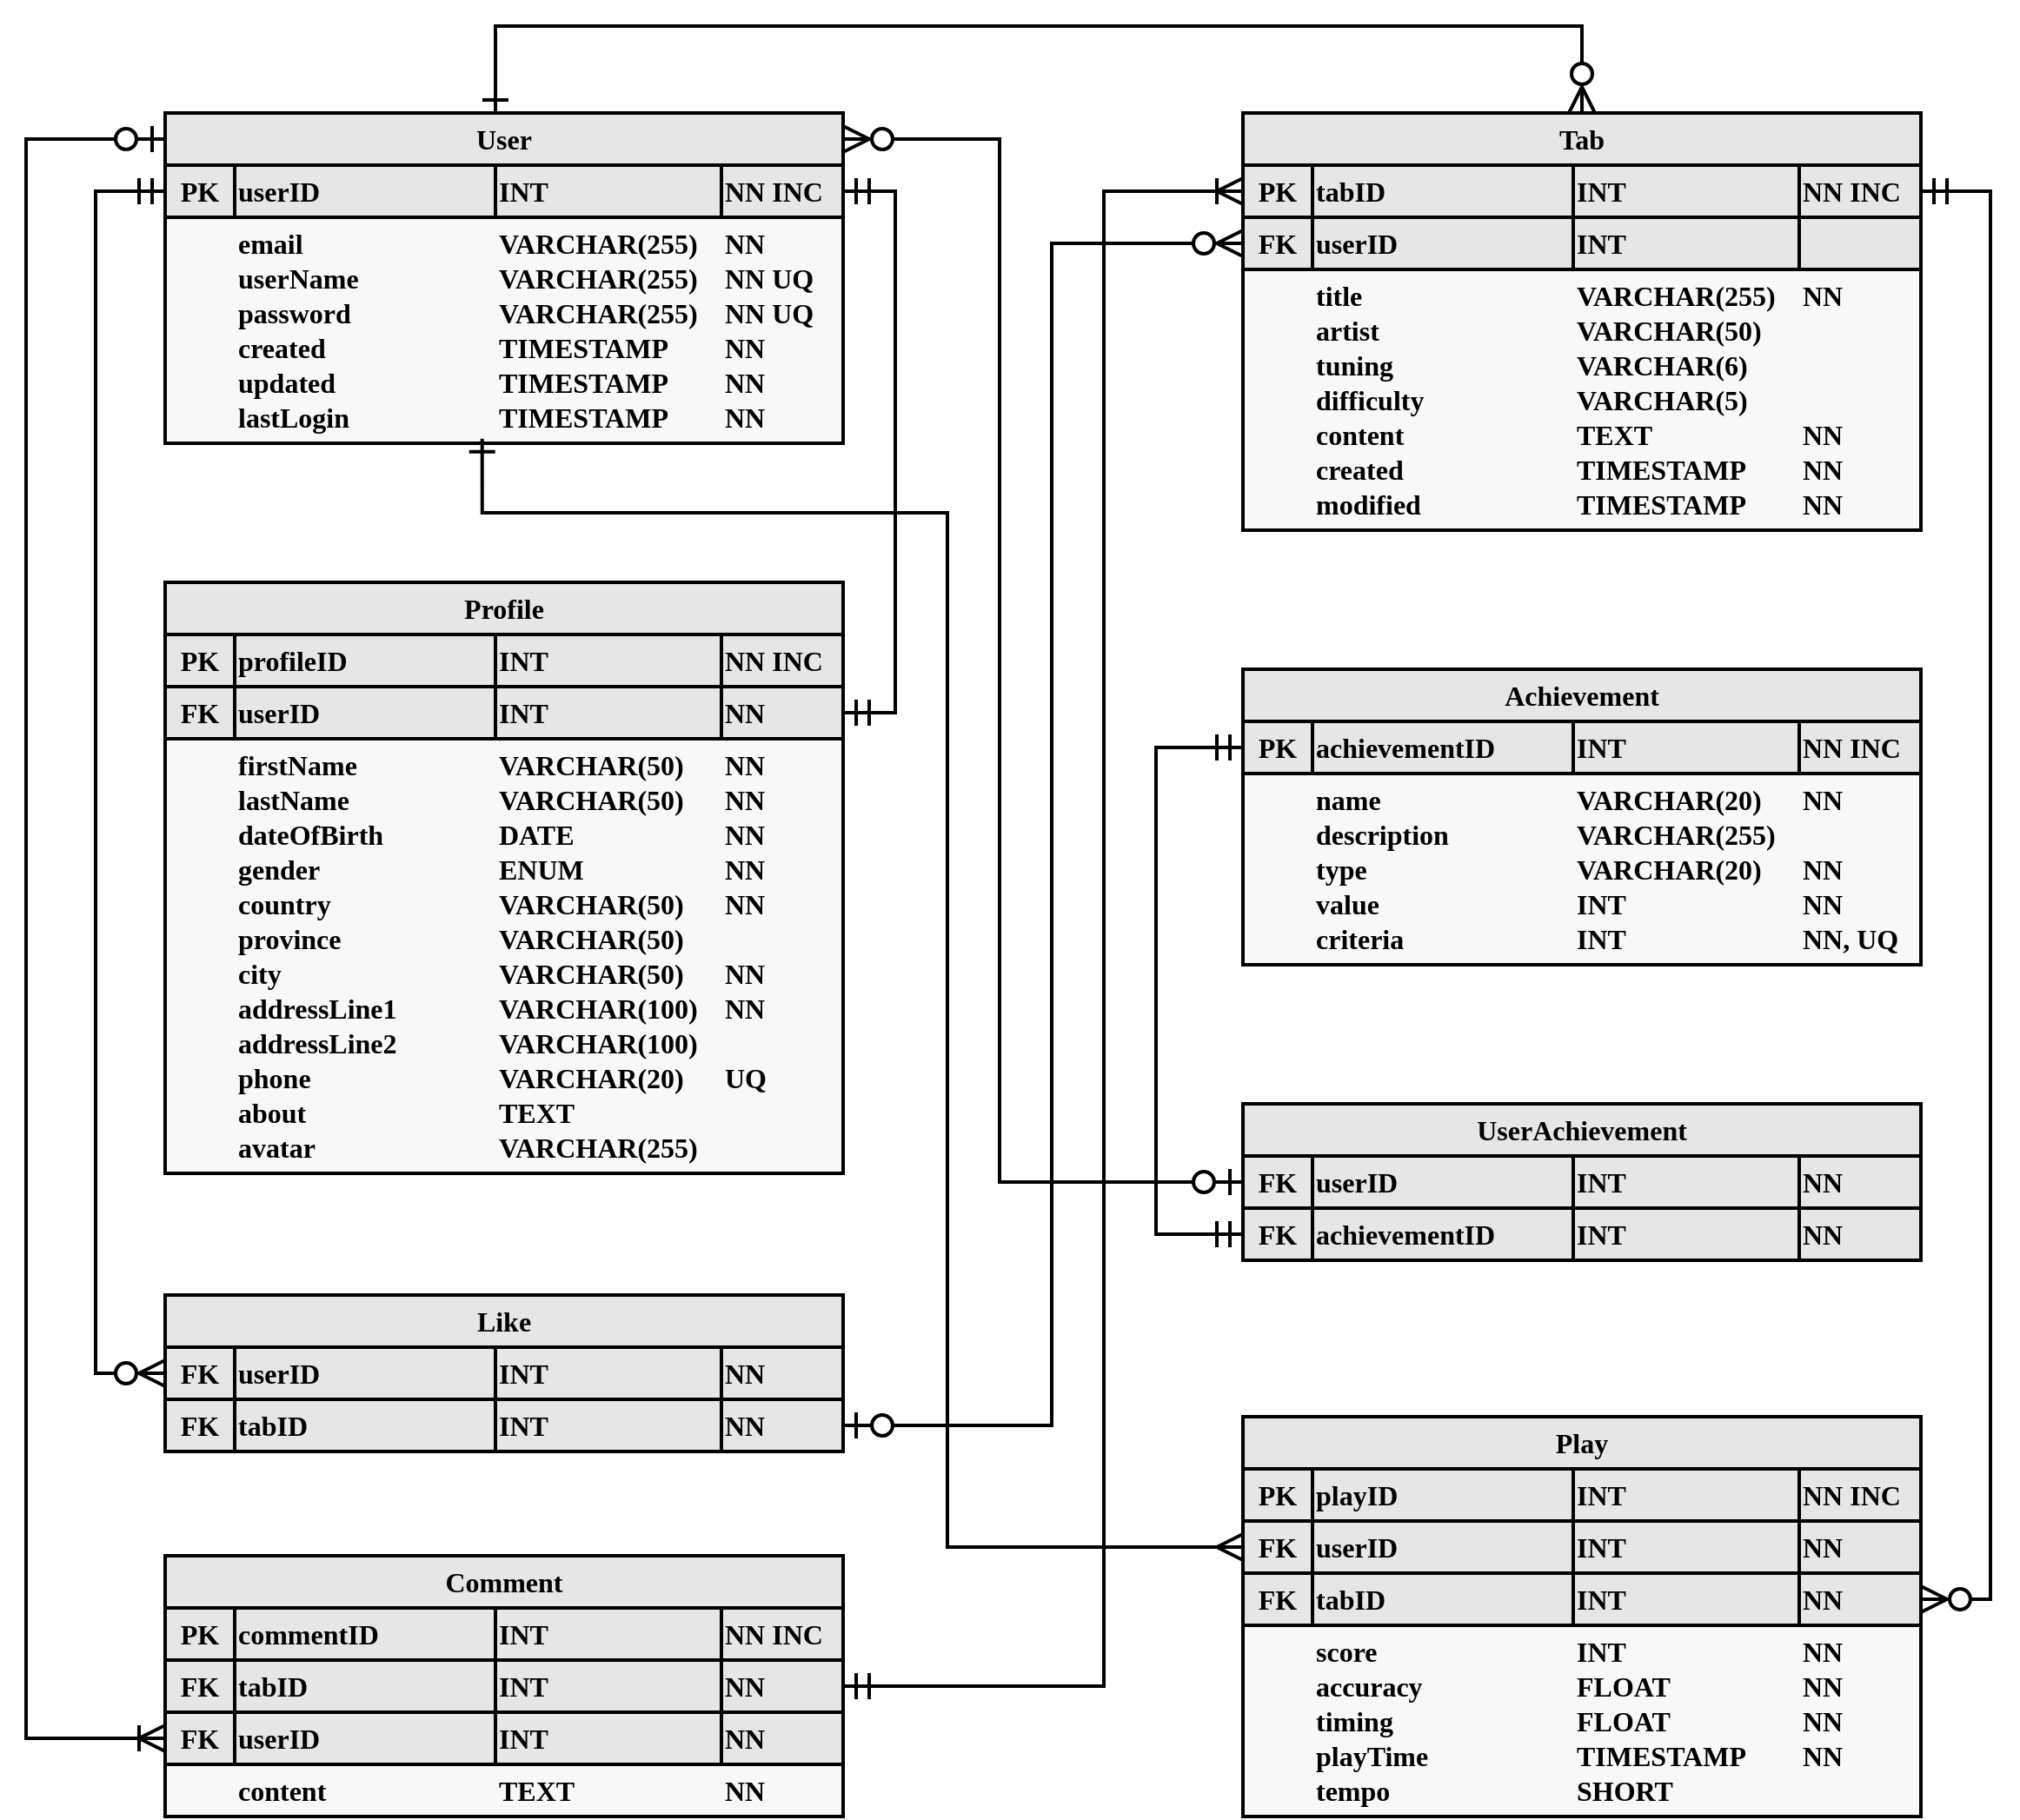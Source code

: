 <mxfile version="20.8.10" type="device"><diagram name="Page-1" id="sm1lme_qqbAGSF0HwfDt"><mxGraphModel dx="2987" dy="1314" grid="1" gridSize="10" guides="1" tooltips="1" connect="1" arrows="1" fold="1" page="1" pageScale="1" pageWidth="827" pageHeight="1169" math="0" shadow="0"><root><mxCell id="0"/><mxCell id="1" parent="0"/><mxCell id="eAM7rzPR0nE2SB6zUBO4-1" value="" style="rounded=0;whiteSpace=wrap;html=1;strokeWidth=2;fillColor=#f8f8f8;" parent="1" vertex="1"><mxGeometry x="60" y="80" width="390" height="190" as="geometry"/></mxCell><mxCell id="sDPH4bZ5gNOYniDMyleo-231" style="edgeStyle=orthogonalEdgeStyle;rounded=0;orthogonalLoop=1;jettySize=auto;html=1;strokeWidth=2;startArrow=ERzeroToMany;startFill=0;endArrow=ERzeroToOne;endFill=0;startSize=12;endSize=12;entryX=0;entryY=0.5;entryDx=0;entryDy=0;" edge="1" parent="1" source="eAM7rzPR0nE2SB6zUBO4-3" target="sDPH4bZ5gNOYniDMyleo-149"><mxGeometry relative="1" as="geometry"><Array as="points"><mxPoint x="540" y="95"/><mxPoint x="540" y="695"/></Array></mxGeometry></mxCell><mxCell id="sDPH4bZ5gNOYniDMyleo-232" style="edgeStyle=orthogonalEdgeStyle;rounded=0;orthogonalLoop=1;jettySize=auto;html=1;entryX=0.5;entryY=0;entryDx=0;entryDy=0;strokeWidth=2;startArrow=ERone;startFill=0;endArrow=ERzeroToMany;endFill=0;startSize=12;endSize=12;" edge="1" parent="1" source="eAM7rzPR0nE2SB6zUBO4-3" target="sDPH4bZ5gNOYniDMyleo-66"><mxGeometry relative="1" as="geometry"><Array as="points"><mxPoint x="250" y="30"/><mxPoint x="875" y="30"/></Array></mxGeometry></mxCell><mxCell id="sDPH4bZ5gNOYniDMyleo-235" style="edgeStyle=orthogonalEdgeStyle;rounded=0;orthogonalLoop=1;jettySize=auto;html=1;entryX=0;entryY=0.5;entryDx=0;entryDy=0;strokeWidth=2;startArrow=ERzeroToOne;startFill=0;endArrow=ERoneToMany;endFill=0;startSize=12;endSize=12;" edge="1" parent="1" source="eAM7rzPR0nE2SB6zUBO4-3" target="sDPH4bZ5gNOYniDMyleo-191"><mxGeometry relative="1" as="geometry"><Array as="points"><mxPoint x="-20" y="95"/><mxPoint x="-20" y="1015"/></Array></mxGeometry></mxCell><mxCell id="eAM7rzPR0nE2SB6zUBO4-3" value="User" style="rounded=0;whiteSpace=wrap;html=1;fillColor=#E6E6E6;fontSize=16;fontFamily=Fira Code;fontSource=https%3A%2F%2Ffonts.googleapis.com%2Fcss%3Ffamily%3DFira%2BCode;fontStyle=1;strokeWidth=2;" parent="1" vertex="1"><mxGeometry x="60" y="80" width="390" height="30" as="geometry"/></mxCell><mxCell id="eAM7rzPR0nE2SB6zUBO4-10" value="PK" style="rounded=0;whiteSpace=wrap;html=1;fillColor=#E6E6E6;fontSize=16;fontFamily=Fira Code;fontSource=https%3A%2F%2Ffonts.googleapis.com%2Fcss%3Ffamily%3DFira%2BCode;fontStyle=1;strokeWidth=2;" parent="1" vertex="1"><mxGeometry x="60" y="110" width="40" height="30" as="geometry"/></mxCell><mxCell id="eAM7rzPR0nE2SB6zUBO4-11" value="userID" style="rounded=0;whiteSpace=wrap;html=1;fillColor=#E6E6E6;fontSize=16;fontFamily=Fira Code;fontSource=https%3A%2F%2Ffonts.googleapis.com%2Fcss%3Ffamily%3DFira%2BCode;fontStyle=1;strokeWidth=2;align=left;" parent="1" vertex="1"><mxGeometry x="100" y="110" width="150" height="30" as="geometry"/></mxCell><mxCell id="eAM7rzPR0nE2SB6zUBO4-12" value="INT" style="rounded=0;whiteSpace=wrap;html=1;fillColor=#E6E6E6;fontSize=16;fontFamily=Fira Code;fontSource=https%3A%2F%2Ffonts.googleapis.com%2Fcss%3Ffamily%3DFira%2BCode;fontStyle=1;strokeWidth=2;align=left;" parent="1" vertex="1"><mxGeometry x="250" y="110" width="130" height="30" as="geometry"/></mxCell><mxCell id="sDPH4bZ5gNOYniDMyleo-229" style="edgeStyle=orthogonalEdgeStyle;rounded=0;orthogonalLoop=1;jettySize=auto;html=1;entryX=1;entryY=0.5;entryDx=0;entryDy=0;startArrow=ERmandOne;startFill=0;endArrow=ERmandOne;endFill=0;strokeWidth=2;endSize=12;startSize=12;" edge="1" parent="1" source="eAM7rzPR0nE2SB6zUBO4-13" target="sDPH4bZ5gNOYniDMyleo-34"><mxGeometry relative="1" as="geometry"><Array as="points"><mxPoint x="480" y="125"/><mxPoint x="480" y="425"/></Array></mxGeometry></mxCell><mxCell id="sDPH4bZ5gNOYniDMyleo-230" style="edgeStyle=orthogonalEdgeStyle;rounded=0;orthogonalLoop=1;jettySize=auto;html=1;entryX=0;entryY=0.5;entryDx=0;entryDy=0;strokeWidth=2;startArrow=ERmandOne;startFill=0;endArrow=ERzeroToMany;endFill=0;startSize=12;endSize=12;exitX=0;exitY=0.5;exitDx=0;exitDy=0;" edge="1" parent="1" source="eAM7rzPR0nE2SB6zUBO4-10" target="sDPH4bZ5gNOYniDMyleo-173"><mxGeometry relative="1" as="geometry"><Array as="points"><mxPoint x="20" y="125"/><mxPoint x="20" y="805"/></Array></mxGeometry></mxCell><mxCell id="eAM7rzPR0nE2SB6zUBO4-13" value="NN INC" style="rounded=0;whiteSpace=wrap;html=1;fillColor=#E6E6E6;fontSize=16;fontFamily=Fira Code;fontSource=https%3A%2F%2Ffonts.googleapis.com%2Fcss%3Ffamily%3DFira%2BCode;fontStyle=1;strokeWidth=2;align=left;" parent="1" vertex="1"><mxGeometry x="380" y="110" width="70" height="30" as="geometry"/></mxCell><mxCell id="eAM7rzPR0nE2SB6zUBO4-16" value="email" style="rounded=0;whiteSpace=wrap;html=1;fillColor=none;fontSize=16;fontFamily=Fira Code;fontSource=https%3A%2F%2Ffonts.googleapis.com%2Fcss%3Ffamily%3DFira%2BCode;fontStyle=1;strokeWidth=2;strokeColor=none;align=left;" parent="1" vertex="1"><mxGeometry x="100" y="140" width="150" height="30" as="geometry"/></mxCell><mxCell id="eAM7rzPR0nE2SB6zUBO4-17" value="VARCHAR(255)" style="rounded=0;whiteSpace=wrap;html=1;fillColor=none;fontSize=16;fontFamily=Fira Code;fontSource=https%3A%2F%2Ffonts.googleapis.com%2Fcss%3Ffamily%3DFira%2BCode;fontStyle=1;strokeWidth=2;strokeColor=none;align=left;" parent="1" vertex="1"><mxGeometry x="250" y="140" width="130" height="30" as="geometry"/></mxCell><mxCell id="eAM7rzPR0nE2SB6zUBO4-18" value="NN" style="rounded=0;whiteSpace=wrap;html=1;fillColor=none;fontSize=16;fontFamily=Fira Code;fontSource=https%3A%2F%2Ffonts.googleapis.com%2Fcss%3Ffamily%3DFira%2BCode;fontStyle=1;strokeWidth=2;strokeColor=none;align=left;" parent="1" vertex="1"><mxGeometry x="380" y="140" width="70" height="30" as="geometry"/></mxCell><mxCell id="eAM7rzPR0nE2SB6zUBO4-21" value="userName" style="rounded=0;whiteSpace=wrap;html=1;fillColor=none;fontSize=16;fontFamily=Fira Code;fontSource=https%3A%2F%2Ffonts.googleapis.com%2Fcss%3Ffamily%3DFira%2BCode;fontStyle=1;strokeWidth=2;strokeColor=none;align=left;" parent="1" vertex="1"><mxGeometry x="100" y="160" width="150" height="30" as="geometry"/></mxCell><mxCell id="eAM7rzPR0nE2SB6zUBO4-22" value="VARCHAR(255)" style="rounded=0;whiteSpace=wrap;html=1;fillColor=none;fontSize=16;fontFamily=Fira Code;fontSource=https%3A%2F%2Ffonts.googleapis.com%2Fcss%3Ffamily%3DFira%2BCode;fontStyle=1;strokeWidth=2;strokeColor=none;align=left;" parent="1" vertex="1"><mxGeometry x="250" y="160" width="130" height="30" as="geometry"/></mxCell><mxCell id="eAM7rzPR0nE2SB6zUBO4-23" value="NN UQ" style="rounded=0;whiteSpace=wrap;html=1;fillColor=none;fontSize=16;fontFamily=Fira Code;fontSource=https%3A%2F%2Ffonts.googleapis.com%2Fcss%3Ffamily%3DFira%2BCode;fontStyle=1;strokeWidth=2;strokeColor=none;align=left;" parent="1" vertex="1"><mxGeometry x="380" y="160" width="70" height="30" as="geometry"/></mxCell><mxCell id="sDPH4bZ5gNOYniDMyleo-1" value="password" style="rounded=0;whiteSpace=wrap;html=1;fillColor=none;fontSize=16;fontFamily=Fira Code;fontSource=https%3A%2F%2Ffonts.googleapis.com%2Fcss%3Ffamily%3DFira%2BCode;fontStyle=1;strokeWidth=2;strokeColor=none;align=left;" vertex="1" parent="1"><mxGeometry x="100" y="180" width="150" height="30" as="geometry"/></mxCell><mxCell id="sDPH4bZ5gNOYniDMyleo-2" value="VARCHAR(255)" style="rounded=0;whiteSpace=wrap;html=1;fillColor=none;fontSize=16;fontFamily=Fira Code;fontSource=https%3A%2F%2Ffonts.googleapis.com%2Fcss%3Ffamily%3DFira%2BCode;fontStyle=1;strokeWidth=2;strokeColor=none;align=left;" vertex="1" parent="1"><mxGeometry x="250" y="180" width="130" height="30" as="geometry"/></mxCell><mxCell id="sDPH4bZ5gNOYniDMyleo-3" value="NN UQ" style="rounded=0;whiteSpace=wrap;html=1;fillColor=none;fontSize=16;fontFamily=Fira Code;fontSource=https%3A%2F%2Ffonts.googleapis.com%2Fcss%3Ffamily%3DFira%2BCode;fontStyle=1;strokeWidth=2;strokeColor=none;align=left;" vertex="1" parent="1"><mxGeometry x="380" y="180" width="70" height="30" as="geometry"/></mxCell><mxCell id="sDPH4bZ5gNOYniDMyleo-4" value="created" style="rounded=0;whiteSpace=wrap;html=1;fillColor=none;fontSize=16;fontFamily=Fira Code;fontSource=https%3A%2F%2Ffonts.googleapis.com%2Fcss%3Ffamily%3DFira%2BCode;fontStyle=1;strokeWidth=2;strokeColor=none;align=left;" vertex="1" parent="1"><mxGeometry x="100" y="200" width="150" height="30" as="geometry"/></mxCell><mxCell id="sDPH4bZ5gNOYniDMyleo-5" value="TIMESTAMP" style="rounded=0;whiteSpace=wrap;html=1;fillColor=none;fontSize=16;fontFamily=Fira Code;fontSource=https%3A%2F%2Ffonts.googleapis.com%2Fcss%3Ffamily%3DFira%2BCode;fontStyle=1;strokeWidth=2;strokeColor=none;align=left;" vertex="1" parent="1"><mxGeometry x="250" y="200" width="130" height="30" as="geometry"/></mxCell><mxCell id="sDPH4bZ5gNOYniDMyleo-6" value="NN" style="rounded=0;whiteSpace=wrap;html=1;fillColor=none;fontSize=16;fontFamily=Fira Code;fontSource=https%3A%2F%2Ffonts.googleapis.com%2Fcss%3Ffamily%3DFira%2BCode;fontStyle=1;strokeWidth=2;strokeColor=none;align=left;" vertex="1" parent="1"><mxGeometry x="380" y="200" width="70" height="30" as="geometry"/></mxCell><mxCell id="sDPH4bZ5gNOYniDMyleo-7" value="updated" style="rounded=0;whiteSpace=wrap;html=1;fillColor=none;fontSize=16;fontFamily=Fira Code;fontSource=https%3A%2F%2Ffonts.googleapis.com%2Fcss%3Ffamily%3DFira%2BCode;fontStyle=1;strokeWidth=2;strokeColor=none;align=left;" vertex="1" parent="1"><mxGeometry x="100" y="220" width="150" height="30" as="geometry"/></mxCell><mxCell id="sDPH4bZ5gNOYniDMyleo-8" value="TIMESTAMP" style="rounded=0;whiteSpace=wrap;html=1;fillColor=none;fontSize=16;fontFamily=Fira Code;fontSource=https%3A%2F%2Ffonts.googleapis.com%2Fcss%3Ffamily%3DFira%2BCode;fontStyle=1;strokeWidth=2;strokeColor=none;align=left;" vertex="1" parent="1"><mxGeometry x="250" y="220" width="130" height="30" as="geometry"/></mxCell><mxCell id="sDPH4bZ5gNOYniDMyleo-9" value="NN" style="rounded=0;whiteSpace=wrap;html=1;fillColor=none;fontSize=16;fontFamily=Fira Code;fontSource=https%3A%2F%2Ffonts.googleapis.com%2Fcss%3Ffamily%3DFira%2BCode;fontStyle=1;strokeWidth=2;strokeColor=none;align=left;" vertex="1" parent="1"><mxGeometry x="380" y="220" width="70" height="30" as="geometry"/></mxCell><mxCell id="sDPH4bZ5gNOYniDMyleo-10" value="" style="rounded=0;whiteSpace=wrap;html=1;strokeWidth=2;fillColor=#f8f8f8;" vertex="1" parent="1"><mxGeometry x="60" y="350" width="390" height="340" as="geometry"/></mxCell><mxCell id="sDPH4bZ5gNOYniDMyleo-11" value="Profile" style="rounded=0;whiteSpace=wrap;html=1;fillColor=#E6E6E6;fontSize=16;fontFamily=Fira Code;fontSource=https%3A%2F%2Ffonts.googleapis.com%2Fcss%3Ffamily%3DFira%2BCode;fontStyle=1;strokeWidth=2;" vertex="1" parent="1"><mxGeometry x="60" y="350" width="390" height="30" as="geometry"/></mxCell><mxCell id="sDPH4bZ5gNOYniDMyleo-12" value="PK" style="rounded=0;whiteSpace=wrap;html=1;fillColor=#E6E6E6;fontSize=16;fontFamily=Fira Code;fontSource=https%3A%2F%2Ffonts.googleapis.com%2Fcss%3Ffamily%3DFira%2BCode;fontStyle=1;strokeWidth=2;" vertex="1" parent="1"><mxGeometry x="60" y="380" width="40" height="30" as="geometry"/></mxCell><mxCell id="sDPH4bZ5gNOYniDMyleo-13" value="profileID" style="rounded=0;whiteSpace=wrap;html=1;fillColor=#E6E6E6;fontSize=16;fontFamily=Fira Code;fontSource=https%3A%2F%2Ffonts.googleapis.com%2Fcss%3Ffamily%3DFira%2BCode;fontStyle=1;strokeWidth=2;align=left;" vertex="1" parent="1"><mxGeometry x="100" y="380" width="150" height="30" as="geometry"/></mxCell><mxCell id="sDPH4bZ5gNOYniDMyleo-14" value="INT" style="rounded=0;whiteSpace=wrap;html=1;fillColor=#E6E6E6;fontSize=16;fontFamily=Fira Code;fontSource=https%3A%2F%2Ffonts.googleapis.com%2Fcss%3Ffamily%3DFira%2BCode;fontStyle=1;strokeWidth=2;align=left;" vertex="1" parent="1"><mxGeometry x="250" y="380" width="130" height="30" as="geometry"/></mxCell><mxCell id="sDPH4bZ5gNOYniDMyleo-15" value="NN INC" style="rounded=0;whiteSpace=wrap;html=1;fillColor=#E6E6E6;fontSize=16;fontFamily=Fira Code;fontSource=https%3A%2F%2Ffonts.googleapis.com%2Fcss%3Ffamily%3DFira%2BCode;fontStyle=1;strokeWidth=2;align=left;" vertex="1" parent="1"><mxGeometry x="380" y="380" width="70" height="30" as="geometry"/></mxCell><mxCell id="sDPH4bZ5gNOYniDMyleo-19" value="firstName" style="rounded=0;whiteSpace=wrap;html=1;fillColor=none;fontSize=16;fontFamily=Fira Code;fontSource=https%3A%2F%2Ffonts.googleapis.com%2Fcss%3Ffamily%3DFira%2BCode;fontStyle=1;strokeWidth=2;strokeColor=none;align=left;" vertex="1" parent="1"><mxGeometry x="100" y="440" width="150" height="30" as="geometry"/></mxCell><mxCell id="sDPH4bZ5gNOYniDMyleo-20" value="VARCHAR(50)" style="rounded=0;whiteSpace=wrap;html=1;fillColor=none;fontSize=16;fontFamily=Fira Code;fontSource=https%3A%2F%2Ffonts.googleapis.com%2Fcss%3Ffamily%3DFira%2BCode;fontStyle=1;strokeWidth=2;strokeColor=none;align=left;" vertex="1" parent="1"><mxGeometry x="250" y="440" width="130" height="30" as="geometry"/></mxCell><mxCell id="sDPH4bZ5gNOYniDMyleo-21" value="NN" style="rounded=0;whiteSpace=wrap;html=1;fillColor=none;fontSize=16;fontFamily=Fira Code;fontSource=https%3A%2F%2Ffonts.googleapis.com%2Fcss%3Ffamily%3DFira%2BCode;fontStyle=1;strokeWidth=2;strokeColor=none;align=left;" vertex="1" parent="1"><mxGeometry x="380" y="440" width="70" height="30" as="geometry"/></mxCell><mxCell id="sDPH4bZ5gNOYniDMyleo-22" value="lastName" style="rounded=0;whiteSpace=wrap;html=1;fillColor=none;fontSize=16;fontFamily=Fira Code;fontSource=https%3A%2F%2Ffonts.googleapis.com%2Fcss%3Ffamily%3DFira%2BCode;fontStyle=1;strokeWidth=2;strokeColor=none;align=left;" vertex="1" parent="1"><mxGeometry x="100" y="460" width="150" height="30" as="geometry"/></mxCell><mxCell id="sDPH4bZ5gNOYniDMyleo-23" value="VARCHAR(50)" style="rounded=0;whiteSpace=wrap;html=1;fillColor=none;fontSize=16;fontFamily=Fira Code;fontSource=https%3A%2F%2Ffonts.googleapis.com%2Fcss%3Ffamily%3DFira%2BCode;fontStyle=1;strokeWidth=2;strokeColor=none;align=left;" vertex="1" parent="1"><mxGeometry x="250" y="460" width="130" height="30" as="geometry"/></mxCell><mxCell id="sDPH4bZ5gNOYniDMyleo-24" value="NN" style="rounded=0;whiteSpace=wrap;html=1;fillColor=none;fontSize=16;fontFamily=Fira Code;fontSource=https%3A%2F%2Ffonts.googleapis.com%2Fcss%3Ffamily%3DFira%2BCode;fontStyle=1;strokeWidth=2;strokeColor=none;align=left;" vertex="1" parent="1"><mxGeometry x="380" y="460" width="70" height="30" as="geometry"/></mxCell><mxCell id="sDPH4bZ5gNOYniDMyleo-25" value="country" style="rounded=0;whiteSpace=wrap;html=1;fillColor=none;fontSize=16;fontFamily=Fira Code;fontSource=https%3A%2F%2Ffonts.googleapis.com%2Fcss%3Ffamily%3DFira%2BCode;fontStyle=1;strokeWidth=2;strokeColor=none;align=left;" vertex="1" parent="1"><mxGeometry x="100" y="520" width="150" height="30" as="geometry"/></mxCell><mxCell id="sDPH4bZ5gNOYniDMyleo-28" value="province" style="rounded=0;whiteSpace=wrap;html=1;fillColor=none;fontSize=16;fontFamily=Fira Code;fontSource=https%3A%2F%2Ffonts.googleapis.com%2Fcss%3Ffamily%3DFira%2BCode;fontStyle=1;strokeWidth=2;strokeColor=none;align=left;" vertex="1" parent="1"><mxGeometry x="100" y="540" width="150" height="30" as="geometry"/></mxCell><mxCell id="sDPH4bZ5gNOYniDMyleo-29" value="VARCHAR(50)" style="rounded=0;whiteSpace=wrap;html=1;fillColor=none;fontSize=16;fontFamily=Fira Code;fontSource=https%3A%2F%2Ffonts.googleapis.com%2Fcss%3Ffamily%3DFira%2BCode;fontStyle=1;strokeWidth=2;strokeColor=none;align=left;" vertex="1" parent="1"><mxGeometry x="250" y="540" width="130" height="30" as="geometry"/></mxCell><mxCell id="sDPH4bZ5gNOYniDMyleo-31" value="FK" style="rounded=0;whiteSpace=wrap;html=1;fillColor=#E6E6E6;fontSize=16;fontFamily=Fira Code;fontSource=https%3A%2F%2Ffonts.googleapis.com%2Fcss%3Ffamily%3DFira%2BCode;fontStyle=1;strokeWidth=2;" vertex="1" parent="1"><mxGeometry x="60" y="410" width="40" height="30" as="geometry"/></mxCell><mxCell id="sDPH4bZ5gNOYniDMyleo-32" value="userID" style="rounded=0;whiteSpace=wrap;html=1;fillColor=#E6E6E6;fontSize=16;fontFamily=Fira Code;fontSource=https%3A%2F%2Ffonts.googleapis.com%2Fcss%3Ffamily%3DFira%2BCode;fontStyle=1;strokeWidth=2;align=left;" vertex="1" parent="1"><mxGeometry x="100" y="410" width="150" height="30" as="geometry"/></mxCell><mxCell id="sDPH4bZ5gNOYniDMyleo-33" value="INT" style="rounded=0;whiteSpace=wrap;html=1;fillColor=#E6E6E6;fontSize=16;fontFamily=Fira Code;fontSource=https%3A%2F%2Ffonts.googleapis.com%2Fcss%3Ffamily%3DFira%2BCode;fontStyle=1;strokeWidth=2;align=left;" vertex="1" parent="1"><mxGeometry x="250" y="410" width="130" height="30" as="geometry"/></mxCell><mxCell id="sDPH4bZ5gNOYniDMyleo-34" value="NN" style="rounded=0;whiteSpace=wrap;html=1;fillColor=#E6E6E6;fontSize=16;fontFamily=Fira Code;fontSource=https%3A%2F%2Ffonts.googleapis.com%2Fcss%3Ffamily%3DFira%2BCode;fontStyle=1;strokeWidth=2;align=left;" vertex="1" parent="1"><mxGeometry x="380" y="410" width="70" height="30" as="geometry"/></mxCell><mxCell id="sDPH4bZ5gNOYniDMyleo-35" value="dateOfBirth" style="rounded=0;whiteSpace=wrap;html=1;fillColor=none;fontSize=16;fontFamily=Fira Code;fontSource=https%3A%2F%2Ffonts.googleapis.com%2Fcss%3Ffamily%3DFira%2BCode;fontStyle=1;strokeWidth=2;strokeColor=none;align=left;" vertex="1" parent="1"><mxGeometry x="100" y="480" width="150" height="30" as="geometry"/></mxCell><mxCell id="sDPH4bZ5gNOYniDMyleo-36" value="DATE" style="rounded=0;whiteSpace=wrap;html=1;fillColor=none;fontSize=16;fontFamily=Fira Code;fontSource=https%3A%2F%2Ffonts.googleapis.com%2Fcss%3Ffamily%3DFira%2BCode;fontStyle=1;strokeWidth=2;strokeColor=none;align=left;" vertex="1" parent="1"><mxGeometry x="250" y="480" width="130" height="30" as="geometry"/></mxCell><mxCell id="sDPH4bZ5gNOYniDMyleo-37" value="NN" style="rounded=0;whiteSpace=wrap;html=1;fillColor=none;fontSize=16;fontFamily=Fira Code;fontSource=https%3A%2F%2Ffonts.googleapis.com%2Fcss%3Ffamily%3DFira%2BCode;fontStyle=1;strokeWidth=2;strokeColor=none;align=left;" vertex="1" parent="1"><mxGeometry x="380" y="480" width="70" height="30" as="geometry"/></mxCell><mxCell id="sDPH4bZ5gNOYniDMyleo-38" value="gender" style="rounded=0;whiteSpace=wrap;html=1;fillColor=none;fontSize=16;fontFamily=Fira Code;fontSource=https%3A%2F%2Ffonts.googleapis.com%2Fcss%3Ffamily%3DFira%2BCode;fontStyle=1;strokeWidth=2;strokeColor=none;align=left;" vertex="1" parent="1"><mxGeometry x="100" y="500" width="150" height="30" as="geometry"/></mxCell><mxCell id="sDPH4bZ5gNOYniDMyleo-39" value="ENUM" style="rounded=0;whiteSpace=wrap;html=1;fillColor=none;fontSize=16;fontFamily=Fira Code;fontSource=https%3A%2F%2Ffonts.googleapis.com%2Fcss%3Ffamily%3DFira%2BCode;fontStyle=1;strokeWidth=2;strokeColor=none;align=left;" vertex="1" parent="1"><mxGeometry x="250" y="500" width="130" height="30" as="geometry"/></mxCell><mxCell id="sDPH4bZ5gNOYniDMyleo-40" value="NN" style="rounded=0;whiteSpace=wrap;html=1;fillColor=none;fontSize=16;fontFamily=Fira Code;fontSource=https%3A%2F%2Ffonts.googleapis.com%2Fcss%3Ffamily%3DFira%2BCode;fontStyle=1;strokeWidth=2;strokeColor=none;align=left;" vertex="1" parent="1"><mxGeometry x="380" y="500" width="70" height="30" as="geometry"/></mxCell><mxCell id="sDPH4bZ5gNOYniDMyleo-41" value="lastLogin" style="rounded=0;whiteSpace=wrap;html=1;fillColor=none;fontSize=16;fontFamily=Fira Code;fontSource=https%3A%2F%2Ffonts.googleapis.com%2Fcss%3Ffamily%3DFira%2BCode;fontStyle=1;strokeWidth=2;strokeColor=none;align=left;" vertex="1" parent="1"><mxGeometry x="100" y="240" width="150" height="30" as="geometry"/></mxCell><mxCell id="sDPH4bZ5gNOYniDMyleo-42" value="TIMESTAMP" style="rounded=0;whiteSpace=wrap;html=1;fillColor=none;fontSize=16;fontFamily=Fira Code;fontSource=https%3A%2F%2Ffonts.googleapis.com%2Fcss%3Ffamily%3DFira%2BCode;fontStyle=1;strokeWidth=2;strokeColor=none;align=left;" vertex="1" parent="1"><mxGeometry x="250" y="240" width="130" height="30" as="geometry"/></mxCell><mxCell id="sDPH4bZ5gNOYniDMyleo-43" value="NN" style="rounded=0;whiteSpace=wrap;html=1;fillColor=none;fontSize=16;fontFamily=Fira Code;fontSource=https%3A%2F%2Ffonts.googleapis.com%2Fcss%3Ffamily%3DFira%2BCode;fontStyle=1;strokeWidth=2;strokeColor=none;align=left;" vertex="1" parent="1"><mxGeometry x="380" y="240" width="70" height="30" as="geometry"/></mxCell><mxCell id="sDPH4bZ5gNOYniDMyleo-44" value="addressLine1" style="rounded=0;whiteSpace=wrap;html=1;fillColor=none;fontSize=16;fontFamily=Fira Code;fontSource=https%3A%2F%2Ffonts.googleapis.com%2Fcss%3Ffamily%3DFira%2BCode;fontStyle=1;strokeWidth=2;strokeColor=none;align=left;" vertex="1" parent="1"><mxGeometry x="100" y="580" width="150" height="30" as="geometry"/></mxCell><mxCell id="sDPH4bZ5gNOYniDMyleo-46" value="addressLine2" style="rounded=0;whiteSpace=wrap;html=1;fillColor=none;fontSize=16;fontFamily=Fira Code;fontSource=https%3A%2F%2Ffonts.googleapis.com%2Fcss%3Ffamily%3DFira%2BCode;fontStyle=1;strokeWidth=2;strokeColor=none;align=left;" vertex="1" parent="1"><mxGeometry x="100" y="600" width="150" height="30" as="geometry"/></mxCell><mxCell id="sDPH4bZ5gNOYniDMyleo-47" value="VARCHAR(100)" style="rounded=0;whiteSpace=wrap;html=1;fillColor=none;fontSize=16;fontFamily=Fira Code;fontSource=https%3A%2F%2Ffonts.googleapis.com%2Fcss%3Ffamily%3DFira%2BCode;fontStyle=1;strokeWidth=2;strokeColor=none;align=left;" vertex="1" parent="1"><mxGeometry x="250" y="600" width="130" height="30" as="geometry"/></mxCell><mxCell id="sDPH4bZ5gNOYniDMyleo-48" value="city" style="rounded=0;whiteSpace=wrap;html=1;fillColor=none;fontSize=16;fontFamily=Fira Code;fontSource=https%3A%2F%2Ffonts.googleapis.com%2Fcss%3Ffamily%3DFira%2BCode;fontStyle=1;strokeWidth=2;strokeColor=none;align=left;" vertex="1" parent="1"><mxGeometry x="100" y="560" width="150" height="30" as="geometry"/></mxCell><mxCell id="sDPH4bZ5gNOYniDMyleo-50" value="phone" style="rounded=0;whiteSpace=wrap;html=1;fillColor=none;fontSize=16;fontFamily=Fira Code;fontSource=https%3A%2F%2Ffonts.googleapis.com%2Fcss%3Ffamily%3DFira%2BCode;fontStyle=1;strokeWidth=2;strokeColor=none;align=left;" vertex="1" parent="1"><mxGeometry x="100" y="620" width="150" height="30" as="geometry"/></mxCell><mxCell id="sDPH4bZ5gNOYniDMyleo-51" value="VARCHAR(20)" style="rounded=0;whiteSpace=wrap;html=1;fillColor=none;fontSize=16;fontFamily=Fira Code;fontSource=https%3A%2F%2Ffonts.googleapis.com%2Fcss%3Ffamily%3DFira%2BCode;fontStyle=1;strokeWidth=2;strokeColor=none;align=left;" vertex="1" parent="1"><mxGeometry x="250" y="620" width="130" height="30" as="geometry"/></mxCell><mxCell id="sDPH4bZ5gNOYniDMyleo-52" value="about" style="rounded=0;whiteSpace=wrap;html=1;fillColor=none;fontSize=16;fontFamily=Fira Code;fontSource=https%3A%2F%2Ffonts.googleapis.com%2Fcss%3Ffamily%3DFira%2BCode;fontStyle=1;strokeWidth=2;strokeColor=none;align=left;" vertex="1" parent="1"><mxGeometry x="100" y="640" width="150" height="30" as="geometry"/></mxCell><mxCell id="sDPH4bZ5gNOYniDMyleo-53" value="TEXT" style="rounded=0;whiteSpace=wrap;html=1;fillColor=none;fontSize=16;fontFamily=Fira Code;fontSource=https%3A%2F%2Ffonts.googleapis.com%2Fcss%3Ffamily%3DFira%2BCode;fontStyle=1;strokeWidth=2;strokeColor=none;align=left;" vertex="1" parent="1"><mxGeometry x="250" y="640" width="130" height="30" as="geometry"/></mxCell><mxCell id="sDPH4bZ5gNOYniDMyleo-54" value="avatar" style="rounded=0;whiteSpace=wrap;html=1;fillColor=none;fontSize=16;fontFamily=Fira Code;fontSource=https%3A%2F%2Ffonts.googleapis.com%2Fcss%3Ffamily%3DFira%2BCode;fontStyle=1;strokeWidth=2;strokeColor=none;align=left;" vertex="1" parent="1"><mxGeometry x="100" y="660" width="150" height="30" as="geometry"/></mxCell><mxCell id="sDPH4bZ5gNOYniDMyleo-55" value="VARCHAR(255)" style="rounded=0;whiteSpace=wrap;html=1;fillColor=none;fontSize=16;fontFamily=Fira Code;fontSource=https%3A%2F%2Ffonts.googleapis.com%2Fcss%3Ffamily%3DFira%2BCode;fontStyle=1;strokeWidth=2;strokeColor=none;align=left;" vertex="1" parent="1"><mxGeometry x="250" y="660" width="130" height="30" as="geometry"/></mxCell><mxCell id="sDPH4bZ5gNOYniDMyleo-56" value="NN" style="rounded=0;whiteSpace=wrap;html=1;fillColor=none;fontSize=16;fontFamily=Fira Code;fontSource=https%3A%2F%2Ffonts.googleapis.com%2Fcss%3Ffamily%3DFira%2BCode;fontStyle=1;strokeWidth=2;strokeColor=none;align=left;" vertex="1" parent="1"><mxGeometry x="380" y="520" width="70" height="30" as="geometry"/></mxCell><mxCell id="sDPH4bZ5gNOYniDMyleo-58" value="NN" style="rounded=0;whiteSpace=wrap;html=1;fillColor=none;fontSize=16;fontFamily=Fira Code;fontSource=https%3A%2F%2Ffonts.googleapis.com%2Fcss%3Ffamily%3DFira%2BCode;fontStyle=1;strokeWidth=2;strokeColor=none;align=left;" vertex="1" parent="1"><mxGeometry x="380" y="560" width="70" height="30" as="geometry"/></mxCell><mxCell id="sDPH4bZ5gNOYniDMyleo-59" value="NN" style="rounded=0;whiteSpace=wrap;html=1;fillColor=none;fontSize=16;fontFamily=Fira Code;fontSource=https%3A%2F%2Ffonts.googleapis.com%2Fcss%3Ffamily%3DFira%2BCode;fontStyle=1;strokeWidth=2;strokeColor=none;align=left;" vertex="1" parent="1"><mxGeometry x="380" y="580" width="70" height="30" as="geometry"/></mxCell><mxCell id="sDPH4bZ5gNOYniDMyleo-61" value="VARCHAR(50)" style="rounded=0;whiteSpace=wrap;html=1;fillColor=none;fontSize=16;fontFamily=Fira Code;fontSource=https%3A%2F%2Ffonts.googleapis.com%2Fcss%3Ffamily%3DFira%2BCode;fontStyle=1;strokeWidth=2;strokeColor=none;align=left;" vertex="1" parent="1"><mxGeometry x="250" y="520" width="130" height="30" as="geometry"/></mxCell><mxCell id="sDPH4bZ5gNOYniDMyleo-62" value="VARCHAR(50)" style="rounded=0;whiteSpace=wrap;html=1;fillColor=none;fontSize=16;fontFamily=Fira Code;fontSource=https%3A%2F%2Ffonts.googleapis.com%2Fcss%3Ffamily%3DFira%2BCode;fontStyle=1;strokeWidth=2;strokeColor=none;align=left;" vertex="1" parent="1"><mxGeometry x="250" y="560" width="130" height="30" as="geometry"/></mxCell><mxCell id="sDPH4bZ5gNOYniDMyleo-63" value="VARCHAR(100)" style="rounded=0;whiteSpace=wrap;html=1;fillColor=none;fontSize=16;fontFamily=Fira Code;fontSource=https%3A%2F%2Ffonts.googleapis.com%2Fcss%3Ffamily%3DFira%2BCode;fontStyle=1;strokeWidth=2;strokeColor=none;align=left;" vertex="1" parent="1"><mxGeometry x="250" y="580" width="130" height="30" as="geometry"/></mxCell><mxCell id="sDPH4bZ5gNOYniDMyleo-64" value="UQ" style="rounded=0;whiteSpace=wrap;html=1;fillColor=none;fontSize=16;fontFamily=Fira Code;fontSource=https%3A%2F%2Ffonts.googleapis.com%2Fcss%3Ffamily%3DFira%2BCode;fontStyle=1;strokeWidth=2;strokeColor=none;align=left;" vertex="1" parent="1"><mxGeometry x="380" y="620" width="70" height="30" as="geometry"/></mxCell><mxCell id="sDPH4bZ5gNOYniDMyleo-65" value="" style="rounded=0;whiteSpace=wrap;html=1;strokeWidth=2;fillColor=#f8f8f8;" vertex="1" parent="1"><mxGeometry x="680" y="80" width="390" height="240" as="geometry"/></mxCell><mxCell id="sDPH4bZ5gNOYniDMyleo-66" value="Tab" style="rounded=0;whiteSpace=wrap;html=1;fillColor=#E6E6E6;fontSize=16;fontFamily=Fira Code;fontSource=https%3A%2F%2Ffonts.googleapis.com%2Fcss%3Ffamily%3DFira%2BCode;fontStyle=1;strokeWidth=2;" vertex="1" parent="1"><mxGeometry x="680" y="80" width="390" height="30" as="geometry"/></mxCell><mxCell id="sDPH4bZ5gNOYniDMyleo-234" style="edgeStyle=orthogonalEdgeStyle;rounded=0;orthogonalLoop=1;jettySize=auto;html=1;entryX=1;entryY=0.5;entryDx=0;entryDy=0;strokeWidth=2;startArrow=ERoneToMany;startFill=0;endArrow=ERmandOne;endFill=0;startSize=12;endSize=12;" edge="1" parent="1" source="sDPH4bZ5gNOYniDMyleo-67" target="sDPH4bZ5gNOYniDMyleo-190"><mxGeometry relative="1" as="geometry"><Array as="points"><mxPoint x="600" y="125"/><mxPoint x="600" y="985"/></Array></mxGeometry></mxCell><mxCell id="sDPH4bZ5gNOYniDMyleo-67" value="PK" style="rounded=0;whiteSpace=wrap;html=1;fillColor=#E6E6E6;fontSize=16;fontFamily=Fira Code;fontSource=https%3A%2F%2Ffonts.googleapis.com%2Fcss%3Ffamily%3DFira%2BCode;fontStyle=1;strokeWidth=2;" vertex="1" parent="1"><mxGeometry x="680" y="110" width="40" height="30" as="geometry"/></mxCell><mxCell id="sDPH4bZ5gNOYniDMyleo-68" value="tabID" style="rounded=0;whiteSpace=wrap;html=1;fillColor=#E6E6E6;fontSize=16;fontFamily=Fira Code;fontSource=https%3A%2F%2Ffonts.googleapis.com%2Fcss%3Ffamily%3DFira%2BCode;fontStyle=1;strokeWidth=2;align=left;" vertex="1" parent="1"><mxGeometry x="720" y="110" width="150" height="30" as="geometry"/></mxCell><mxCell id="sDPH4bZ5gNOYniDMyleo-69" value="INT" style="rounded=0;whiteSpace=wrap;html=1;fillColor=#E6E6E6;fontSize=16;fontFamily=Fira Code;fontSource=https%3A%2F%2Ffonts.googleapis.com%2Fcss%3Ffamily%3DFira%2BCode;fontStyle=1;strokeWidth=2;align=left;" vertex="1" parent="1"><mxGeometry x="870" y="110" width="130" height="30" as="geometry"/></mxCell><mxCell id="sDPH4bZ5gNOYniDMyleo-237" style="edgeStyle=orthogonalEdgeStyle;rounded=0;orthogonalLoop=1;jettySize=auto;html=1;entryX=1;entryY=0.5;entryDx=0;entryDy=0;strokeWidth=2;startArrow=ERmandOne;startFill=0;endArrow=ERzeroToMany;endFill=0;startSize=12;endSize=12;" edge="1" parent="1" source="sDPH4bZ5gNOYniDMyleo-70" target="sDPH4bZ5gNOYniDMyleo-212"><mxGeometry relative="1" as="geometry"><Array as="points"><mxPoint x="1110" y="125"/><mxPoint x="1110" y="935"/></Array></mxGeometry></mxCell><mxCell id="sDPH4bZ5gNOYniDMyleo-70" value="NN INC" style="rounded=0;whiteSpace=wrap;html=1;fillColor=#E6E6E6;fontSize=16;fontFamily=Fira Code;fontSource=https%3A%2F%2Ffonts.googleapis.com%2Fcss%3Ffamily%3DFira%2BCode;fontStyle=1;strokeWidth=2;align=left;" vertex="1" parent="1"><mxGeometry x="1000" y="110" width="70" height="30" as="geometry"/></mxCell><mxCell id="sDPH4bZ5gNOYniDMyleo-89" value="FK" style="rounded=0;whiteSpace=wrap;html=1;fillColor=#E6E6E6;fontSize=16;fontFamily=Fira Code;fontSource=https%3A%2F%2Ffonts.googleapis.com%2Fcss%3Ffamily%3DFira%2BCode;fontStyle=1;strokeWidth=2;" vertex="1" parent="1"><mxGeometry x="680" y="140" width="40" height="30" as="geometry"/></mxCell><mxCell id="sDPH4bZ5gNOYniDMyleo-90" value="userID" style="rounded=0;whiteSpace=wrap;html=1;fillColor=#E6E6E6;fontSize=16;fontFamily=Fira Code;fontSource=https%3A%2F%2Ffonts.googleapis.com%2Fcss%3Ffamily%3DFira%2BCode;fontStyle=1;strokeWidth=2;align=left;" vertex="1" parent="1"><mxGeometry x="720" y="140" width="150" height="30" as="geometry"/></mxCell><mxCell id="sDPH4bZ5gNOYniDMyleo-91" value="INT" style="rounded=0;whiteSpace=wrap;html=1;fillColor=#E6E6E6;fontSize=16;fontFamily=Fira Code;fontSource=https%3A%2F%2Ffonts.googleapis.com%2Fcss%3Ffamily%3DFira%2BCode;fontStyle=1;strokeWidth=2;align=left;" vertex="1" parent="1"><mxGeometry x="870" y="140" width="130" height="30" as="geometry"/></mxCell><mxCell id="sDPH4bZ5gNOYniDMyleo-92" value="" style="rounded=0;whiteSpace=wrap;html=1;fillColor=#E6E6E6;fontSize=16;fontFamily=Fira Code;fontSource=https%3A%2F%2Ffonts.googleapis.com%2Fcss%3Ffamily%3DFira%2BCode;fontStyle=1;strokeWidth=2;align=left;" vertex="1" parent="1"><mxGeometry x="1000" y="140" width="70" height="30" as="geometry"/></mxCell><mxCell id="sDPH4bZ5gNOYniDMyleo-93" value="title" style="rounded=0;whiteSpace=wrap;html=1;fillColor=none;fontSize=16;fontFamily=Fira Code;fontSource=https%3A%2F%2Ffonts.googleapis.com%2Fcss%3Ffamily%3DFira%2BCode;fontStyle=1;strokeWidth=2;strokeColor=none;align=left;" vertex="1" parent="1"><mxGeometry x="720" y="170" width="150" height="30" as="geometry"/></mxCell><mxCell id="sDPH4bZ5gNOYniDMyleo-94" value="VARCHAR(255)" style="rounded=0;whiteSpace=wrap;html=1;fillColor=none;fontSize=16;fontFamily=Fira Code;fontSource=https%3A%2F%2Ffonts.googleapis.com%2Fcss%3Ffamily%3DFira%2BCode;fontStyle=1;strokeWidth=2;strokeColor=none;align=left;" vertex="1" parent="1"><mxGeometry x="870" y="170" width="130" height="30" as="geometry"/></mxCell><mxCell id="sDPH4bZ5gNOYniDMyleo-95" value="NN" style="rounded=0;whiteSpace=wrap;html=1;fillColor=none;fontSize=16;fontFamily=Fira Code;fontSource=https%3A%2F%2Ffonts.googleapis.com%2Fcss%3Ffamily%3DFira%2BCode;fontStyle=1;strokeWidth=2;strokeColor=none;align=left;" vertex="1" parent="1"><mxGeometry x="1000" y="170" width="70" height="30" as="geometry"/></mxCell><mxCell id="sDPH4bZ5gNOYniDMyleo-96" value="artist" style="rounded=0;whiteSpace=wrap;html=1;fillColor=none;fontSize=16;fontFamily=Fira Code;fontSource=https%3A%2F%2Ffonts.googleapis.com%2Fcss%3Ffamily%3DFira%2BCode;fontStyle=1;strokeWidth=2;strokeColor=none;align=left;" vertex="1" parent="1"><mxGeometry x="720" y="190" width="150" height="30" as="geometry"/></mxCell><mxCell id="sDPH4bZ5gNOYniDMyleo-97" value="VARCHAR(50)" style="rounded=0;whiteSpace=wrap;html=1;fillColor=none;fontSize=16;fontFamily=Fira Code;fontSource=https%3A%2F%2Ffonts.googleapis.com%2Fcss%3Ffamily%3DFira%2BCode;fontStyle=1;strokeWidth=2;strokeColor=none;align=left;" vertex="1" parent="1"><mxGeometry x="870" y="190" width="130" height="30" as="geometry"/></mxCell><mxCell id="sDPH4bZ5gNOYniDMyleo-99" value="tuning" style="rounded=0;whiteSpace=wrap;html=1;fillColor=none;fontSize=16;fontFamily=Fira Code;fontSource=https%3A%2F%2Ffonts.googleapis.com%2Fcss%3Ffamily%3DFira%2BCode;fontStyle=1;strokeWidth=2;strokeColor=none;align=left;" vertex="1" parent="1"><mxGeometry x="720" y="210" width="150" height="30" as="geometry"/></mxCell><mxCell id="sDPH4bZ5gNOYniDMyleo-100" value="VARCHAR(6)" style="rounded=0;whiteSpace=wrap;html=1;fillColor=none;fontSize=16;fontFamily=Fira Code;fontSource=https%3A%2F%2Ffonts.googleapis.com%2Fcss%3Ffamily%3DFira%2BCode;fontStyle=1;strokeWidth=2;strokeColor=none;align=left;" vertex="1" parent="1"><mxGeometry x="870" y="210" width="130" height="30" as="geometry"/></mxCell><mxCell id="sDPH4bZ5gNOYniDMyleo-102" value="difficulty" style="rounded=0;whiteSpace=wrap;html=1;fillColor=none;fontSize=16;fontFamily=Fira Code;fontSource=https%3A%2F%2Ffonts.googleapis.com%2Fcss%3Ffamily%3DFira%2BCode;fontStyle=1;strokeWidth=2;strokeColor=none;align=left;" vertex="1" parent="1"><mxGeometry x="720" y="230" width="150" height="30" as="geometry"/></mxCell><mxCell id="sDPH4bZ5gNOYniDMyleo-103" value="VARCHAR(5)" style="rounded=0;whiteSpace=wrap;html=1;fillColor=none;fontSize=16;fontFamily=Fira Code;fontSource=https%3A%2F%2Ffonts.googleapis.com%2Fcss%3Ffamily%3DFira%2BCode;fontStyle=1;strokeWidth=2;strokeColor=none;align=left;" vertex="1" parent="1"><mxGeometry x="870" y="230" width="130" height="30" as="geometry"/></mxCell><mxCell id="sDPH4bZ5gNOYniDMyleo-105" value="content" style="rounded=0;whiteSpace=wrap;html=1;fillColor=none;fontSize=16;fontFamily=Fira Code;fontSource=https%3A%2F%2Ffonts.googleapis.com%2Fcss%3Ffamily%3DFira%2BCode;fontStyle=1;strokeWidth=2;strokeColor=none;align=left;" vertex="1" parent="1"><mxGeometry x="720" y="250" width="150" height="30" as="geometry"/></mxCell><mxCell id="sDPH4bZ5gNOYniDMyleo-106" value="TEXT" style="rounded=0;whiteSpace=wrap;html=1;fillColor=none;fontSize=16;fontFamily=Fira Code;fontSource=https%3A%2F%2Ffonts.googleapis.com%2Fcss%3Ffamily%3DFira%2BCode;fontStyle=1;strokeWidth=2;strokeColor=none;align=left;" vertex="1" parent="1"><mxGeometry x="870" y="250" width="130" height="30" as="geometry"/></mxCell><mxCell id="sDPH4bZ5gNOYniDMyleo-107" value="NN" style="rounded=0;whiteSpace=wrap;html=1;fillColor=none;fontSize=16;fontFamily=Fira Code;fontSource=https%3A%2F%2Ffonts.googleapis.com%2Fcss%3Ffamily%3DFira%2BCode;fontStyle=1;strokeWidth=2;strokeColor=none;align=left;" vertex="1" parent="1"><mxGeometry x="1000" y="250" width="70" height="30" as="geometry"/></mxCell><mxCell id="sDPH4bZ5gNOYniDMyleo-108" value="created" style="rounded=0;whiteSpace=wrap;html=1;fillColor=none;fontSize=16;fontFamily=Fira Code;fontSource=https%3A%2F%2Ffonts.googleapis.com%2Fcss%3Ffamily%3DFira%2BCode;fontStyle=1;strokeWidth=2;strokeColor=none;align=left;" vertex="1" parent="1"><mxGeometry x="720" y="270" width="150" height="30" as="geometry"/></mxCell><mxCell id="sDPH4bZ5gNOYniDMyleo-109" value="TIMESTAMP" style="rounded=0;whiteSpace=wrap;html=1;fillColor=none;fontSize=16;fontFamily=Fira Code;fontSource=https%3A%2F%2Ffonts.googleapis.com%2Fcss%3Ffamily%3DFira%2BCode;fontStyle=1;strokeWidth=2;strokeColor=none;align=left;" vertex="1" parent="1"><mxGeometry x="870" y="270" width="130" height="30" as="geometry"/></mxCell><mxCell id="sDPH4bZ5gNOYniDMyleo-110" value="NN" style="rounded=0;whiteSpace=wrap;html=1;fillColor=none;fontSize=16;fontFamily=Fira Code;fontSource=https%3A%2F%2Ffonts.googleapis.com%2Fcss%3Ffamily%3DFira%2BCode;fontStyle=1;strokeWidth=2;strokeColor=none;align=left;" vertex="1" parent="1"><mxGeometry x="1000" y="270" width="70" height="30" as="geometry"/></mxCell><mxCell id="sDPH4bZ5gNOYniDMyleo-111" value="modified" style="rounded=0;whiteSpace=wrap;html=1;fillColor=none;fontSize=16;fontFamily=Fira Code;fontSource=https%3A%2F%2Ffonts.googleapis.com%2Fcss%3Ffamily%3DFira%2BCode;fontStyle=1;strokeWidth=2;strokeColor=none;align=left;" vertex="1" parent="1"><mxGeometry x="720" y="290" width="150" height="30" as="geometry"/></mxCell><mxCell id="sDPH4bZ5gNOYniDMyleo-112" value="TIMESTAMP" style="rounded=0;whiteSpace=wrap;html=1;fillColor=none;fontSize=16;fontFamily=Fira Code;fontSource=https%3A%2F%2Ffonts.googleapis.com%2Fcss%3Ffamily%3DFira%2BCode;fontStyle=1;strokeWidth=2;strokeColor=none;align=left;" vertex="1" parent="1"><mxGeometry x="870" y="290" width="130" height="30" as="geometry"/></mxCell><mxCell id="sDPH4bZ5gNOYniDMyleo-113" value="NN" style="rounded=0;whiteSpace=wrap;html=1;fillColor=none;fontSize=16;fontFamily=Fira Code;fontSource=https%3A%2F%2Ffonts.googleapis.com%2Fcss%3Ffamily%3DFira%2BCode;fontStyle=1;strokeWidth=2;strokeColor=none;align=left;" vertex="1" parent="1"><mxGeometry x="1000" y="290" width="70" height="30" as="geometry"/></mxCell><mxCell id="sDPH4bZ5gNOYniDMyleo-117" value="" style="rounded=0;whiteSpace=wrap;html=1;strokeWidth=2;fillColor=#f8f8f8;" vertex="1" parent="1"><mxGeometry x="680" y="400" width="390" height="170" as="geometry"/></mxCell><mxCell id="sDPH4bZ5gNOYniDMyleo-118" value="Achievement" style="rounded=0;whiteSpace=wrap;html=1;fillColor=#E6E6E6;fontSize=16;fontFamily=Fira Code;fontSource=https%3A%2F%2Ffonts.googleapis.com%2Fcss%3Ffamily%3DFira%2BCode;fontStyle=1;strokeWidth=2;" vertex="1" parent="1"><mxGeometry x="680" y="400" width="390" height="30" as="geometry"/></mxCell><mxCell id="sDPH4bZ5gNOYniDMyleo-233" style="edgeStyle=orthogonalEdgeStyle;rounded=0;orthogonalLoop=1;jettySize=auto;html=1;entryX=0;entryY=0.5;entryDx=0;entryDy=0;strokeWidth=2;startArrow=ERmandOne;startFill=0;endArrow=ERmandOne;endFill=0;startSize=12;endSize=12;" edge="1" parent="1" source="sDPH4bZ5gNOYniDMyleo-119" target="sDPH4bZ5gNOYniDMyleo-167"><mxGeometry relative="1" as="geometry"><Array as="points"><mxPoint x="630" y="445"/><mxPoint x="630" y="725"/></Array></mxGeometry></mxCell><mxCell id="sDPH4bZ5gNOYniDMyleo-119" value="PK" style="rounded=0;whiteSpace=wrap;html=1;fillColor=#E6E6E6;fontSize=16;fontFamily=Fira Code;fontSource=https%3A%2F%2Ffonts.googleapis.com%2Fcss%3Ffamily%3DFira%2BCode;fontStyle=1;strokeWidth=2;" vertex="1" parent="1"><mxGeometry x="680" y="430" width="40" height="30" as="geometry"/></mxCell><mxCell id="sDPH4bZ5gNOYniDMyleo-120" value="achievementID" style="rounded=0;whiteSpace=wrap;html=1;fillColor=#E6E6E6;fontSize=16;fontFamily=Fira Code;fontSource=https%3A%2F%2Ffonts.googleapis.com%2Fcss%3Ffamily%3DFira%2BCode;fontStyle=1;strokeWidth=2;align=left;" vertex="1" parent="1"><mxGeometry x="720" y="430" width="150" height="30" as="geometry"/></mxCell><mxCell id="sDPH4bZ5gNOYniDMyleo-121" value="INT" style="rounded=0;whiteSpace=wrap;html=1;fillColor=#E6E6E6;fontSize=16;fontFamily=Fira Code;fontSource=https%3A%2F%2Ffonts.googleapis.com%2Fcss%3Ffamily%3DFira%2BCode;fontStyle=1;strokeWidth=2;align=left;" vertex="1" parent="1"><mxGeometry x="870" y="430" width="130" height="30" as="geometry"/></mxCell><mxCell id="sDPH4bZ5gNOYniDMyleo-122" value="NN INC" style="rounded=0;whiteSpace=wrap;html=1;fillColor=#E6E6E6;fontSize=16;fontFamily=Fira Code;fontSource=https%3A%2F%2Ffonts.googleapis.com%2Fcss%3Ffamily%3DFira%2BCode;fontStyle=1;strokeWidth=2;align=left;" vertex="1" parent="1"><mxGeometry x="1000" y="430" width="70" height="30" as="geometry"/></mxCell><mxCell id="sDPH4bZ5gNOYniDMyleo-127" value="name" style="rounded=0;whiteSpace=wrap;html=1;fillColor=none;fontSize=16;fontFamily=Fira Code;fontSource=https%3A%2F%2Ffonts.googleapis.com%2Fcss%3Ffamily%3DFira%2BCode;fontStyle=1;strokeWidth=2;strokeColor=none;align=left;" vertex="1" parent="1"><mxGeometry x="720" y="460" width="150" height="30" as="geometry"/></mxCell><mxCell id="sDPH4bZ5gNOYniDMyleo-128" value="VARCHAR(20)" style="rounded=0;whiteSpace=wrap;html=1;fillColor=none;fontSize=16;fontFamily=Fira Code;fontSource=https%3A%2F%2Ffonts.googleapis.com%2Fcss%3Ffamily%3DFira%2BCode;fontStyle=1;strokeWidth=2;strokeColor=none;align=left;" vertex="1" parent="1"><mxGeometry x="870" y="460" width="130" height="30" as="geometry"/></mxCell><mxCell id="sDPH4bZ5gNOYniDMyleo-129" value="NN" style="rounded=0;whiteSpace=wrap;html=1;fillColor=none;fontSize=16;fontFamily=Fira Code;fontSource=https%3A%2F%2Ffonts.googleapis.com%2Fcss%3Ffamily%3DFira%2BCode;fontStyle=1;strokeWidth=2;strokeColor=none;align=left;" vertex="1" parent="1"><mxGeometry x="1000" y="460" width="70" height="30" as="geometry"/></mxCell><mxCell id="sDPH4bZ5gNOYniDMyleo-130" value="description" style="rounded=0;whiteSpace=wrap;html=1;fillColor=none;fontSize=16;fontFamily=Fira Code;fontSource=https%3A%2F%2Ffonts.googleapis.com%2Fcss%3Ffamily%3DFira%2BCode;fontStyle=1;strokeWidth=2;strokeColor=none;align=left;" vertex="1" parent="1"><mxGeometry x="720" y="480" width="150" height="30" as="geometry"/></mxCell><mxCell id="sDPH4bZ5gNOYniDMyleo-131" value="VARCHAR(255)" style="rounded=0;whiteSpace=wrap;html=1;fillColor=none;fontSize=16;fontFamily=Fira Code;fontSource=https%3A%2F%2Ffonts.googleapis.com%2Fcss%3Ffamily%3DFira%2BCode;fontStyle=1;strokeWidth=2;strokeColor=none;align=left;" vertex="1" parent="1"><mxGeometry x="870" y="480" width="130" height="30" as="geometry"/></mxCell><mxCell id="sDPH4bZ5gNOYniDMyleo-132" value="type" style="rounded=0;whiteSpace=wrap;html=1;fillColor=none;fontSize=16;fontFamily=Fira Code;fontSource=https%3A%2F%2Ffonts.googleapis.com%2Fcss%3Ffamily%3DFira%2BCode;fontStyle=1;strokeWidth=2;strokeColor=none;align=left;" vertex="1" parent="1"><mxGeometry x="720" y="500" width="150" height="30" as="geometry"/></mxCell><mxCell id="sDPH4bZ5gNOYniDMyleo-133" value="VARCHAR(20)" style="rounded=0;whiteSpace=wrap;html=1;fillColor=none;fontSize=16;fontFamily=Fira Code;fontSource=https%3A%2F%2Ffonts.googleapis.com%2Fcss%3Ffamily%3DFira%2BCode;fontStyle=1;strokeWidth=2;strokeColor=none;align=left;" vertex="1" parent="1"><mxGeometry x="870" y="500" width="130" height="30" as="geometry"/></mxCell><mxCell id="sDPH4bZ5gNOYniDMyleo-134" value="value" style="rounded=0;whiteSpace=wrap;html=1;fillColor=none;fontSize=16;fontFamily=Fira Code;fontSource=https%3A%2F%2Ffonts.googleapis.com%2Fcss%3Ffamily%3DFira%2BCode;fontStyle=1;strokeWidth=2;strokeColor=none;align=left;" vertex="1" parent="1"><mxGeometry x="720" y="520" width="150" height="30" as="geometry"/></mxCell><mxCell id="sDPH4bZ5gNOYniDMyleo-135" value="INT" style="rounded=0;whiteSpace=wrap;html=1;fillColor=none;fontSize=16;fontFamily=Fira Code;fontSource=https%3A%2F%2Ffonts.googleapis.com%2Fcss%3Ffamily%3DFira%2BCode;fontStyle=1;strokeWidth=2;strokeColor=none;align=left;" vertex="1" parent="1"><mxGeometry x="870" y="520" width="130" height="30" as="geometry"/></mxCell><mxCell id="sDPH4bZ5gNOYniDMyleo-136" value="criteria" style="rounded=0;whiteSpace=wrap;html=1;fillColor=none;fontSize=16;fontFamily=Fira Code;fontSource=https%3A%2F%2Ffonts.googleapis.com%2Fcss%3Ffamily%3DFira%2BCode;fontStyle=1;strokeWidth=2;strokeColor=none;align=left;" vertex="1" parent="1"><mxGeometry x="720" y="540" width="150" height="30" as="geometry"/></mxCell><mxCell id="sDPH4bZ5gNOYniDMyleo-137" value="INT" style="rounded=0;whiteSpace=wrap;html=1;fillColor=none;fontSize=16;fontFamily=Fira Code;fontSource=https%3A%2F%2Ffonts.googleapis.com%2Fcss%3Ffamily%3DFira%2BCode;fontStyle=1;strokeWidth=2;strokeColor=none;align=left;" vertex="1" parent="1"><mxGeometry x="870" y="540" width="130" height="30" as="geometry"/></mxCell><mxCell id="sDPH4bZ5gNOYniDMyleo-138" value="NN, UQ" style="rounded=0;whiteSpace=wrap;html=1;fillColor=none;fontSize=16;fontFamily=Fira Code;fontSource=https%3A%2F%2Ffonts.googleapis.com%2Fcss%3Ffamily%3DFira%2BCode;fontStyle=1;strokeWidth=2;strokeColor=none;align=left;" vertex="1" parent="1"><mxGeometry x="1000" y="540" width="70" height="30" as="geometry"/></mxCell><mxCell id="sDPH4bZ5gNOYniDMyleo-145" value="NN" style="rounded=0;whiteSpace=wrap;html=1;fillColor=none;fontSize=16;fontFamily=Fira Code;fontSource=https%3A%2F%2Ffonts.googleapis.com%2Fcss%3Ffamily%3DFira%2BCode;fontStyle=1;strokeWidth=2;strokeColor=none;align=left;" vertex="1" parent="1"><mxGeometry x="1000" y="500" width="70" height="30" as="geometry"/></mxCell><mxCell id="sDPH4bZ5gNOYniDMyleo-146" value="NN" style="rounded=0;whiteSpace=wrap;html=1;fillColor=none;fontSize=16;fontFamily=Fira Code;fontSource=https%3A%2F%2Ffonts.googleapis.com%2Fcss%3Ffamily%3DFira%2BCode;fontStyle=1;strokeWidth=2;strokeColor=none;align=left;" vertex="1" parent="1"><mxGeometry x="1000" y="520" width="70" height="30" as="geometry"/></mxCell><mxCell id="sDPH4bZ5gNOYniDMyleo-147" value="" style="rounded=0;whiteSpace=wrap;html=1;strokeWidth=2;fillColor=#f8f8f8;" vertex="1" parent="1"><mxGeometry x="680" y="650" width="390" height="90" as="geometry"/></mxCell><mxCell id="sDPH4bZ5gNOYniDMyleo-148" value="UserAchievement" style="rounded=0;whiteSpace=wrap;html=1;fillColor=#E6E6E6;fontSize=16;fontFamily=Fira Code;fontSource=https%3A%2F%2Ffonts.googleapis.com%2Fcss%3Ffamily%3DFira%2BCode;fontStyle=1;strokeWidth=2;" vertex="1" parent="1"><mxGeometry x="680" y="650" width="390" height="30" as="geometry"/></mxCell><mxCell id="sDPH4bZ5gNOYniDMyleo-149" value="FK" style="rounded=0;whiteSpace=wrap;html=1;fillColor=#E6E6E6;fontSize=16;fontFamily=Fira Code;fontSource=https%3A%2F%2Ffonts.googleapis.com%2Fcss%3Ffamily%3DFira%2BCode;fontStyle=1;strokeWidth=2;" vertex="1" parent="1"><mxGeometry x="680" y="680" width="40" height="30" as="geometry"/></mxCell><mxCell id="sDPH4bZ5gNOYniDMyleo-150" value="userID" style="rounded=0;whiteSpace=wrap;html=1;fillColor=#E6E6E6;fontSize=16;fontFamily=Fira Code;fontSource=https%3A%2F%2Ffonts.googleapis.com%2Fcss%3Ffamily%3DFira%2BCode;fontStyle=1;strokeWidth=2;align=left;" vertex="1" parent="1"><mxGeometry x="720" y="680" width="150" height="30" as="geometry"/></mxCell><mxCell id="sDPH4bZ5gNOYniDMyleo-151" value="INT" style="rounded=0;whiteSpace=wrap;html=1;fillColor=#E6E6E6;fontSize=16;fontFamily=Fira Code;fontSource=https%3A%2F%2Ffonts.googleapis.com%2Fcss%3Ffamily%3DFira%2BCode;fontStyle=1;strokeWidth=2;align=left;" vertex="1" parent="1"><mxGeometry x="870" y="680" width="140" height="30" as="geometry"/></mxCell><mxCell id="sDPH4bZ5gNOYniDMyleo-152" value="NN" style="rounded=0;whiteSpace=wrap;html=1;fillColor=#E6E6E6;fontSize=16;fontFamily=Fira Code;fontSource=https%3A%2F%2Ffonts.googleapis.com%2Fcss%3Ffamily%3DFira%2BCode;fontStyle=1;strokeWidth=2;align=left;" vertex="1" parent="1"><mxGeometry x="1000" y="680" width="70" height="30" as="geometry"/></mxCell><mxCell id="sDPH4bZ5gNOYniDMyleo-167" value="FK" style="rounded=0;whiteSpace=wrap;html=1;fillColor=#E6E6E6;fontSize=16;fontFamily=Fira Code;fontSource=https%3A%2F%2Ffonts.googleapis.com%2Fcss%3Ffamily%3DFira%2BCode;fontStyle=1;strokeWidth=2;" vertex="1" parent="1"><mxGeometry x="680" y="710" width="40" height="30" as="geometry"/></mxCell><mxCell id="sDPH4bZ5gNOYniDMyleo-168" value="achievementID" style="rounded=0;whiteSpace=wrap;html=1;fillColor=#E6E6E6;fontSize=16;fontFamily=Fira Code;fontSource=https%3A%2F%2Ffonts.googleapis.com%2Fcss%3Ffamily%3DFira%2BCode;fontStyle=1;strokeWidth=2;align=left;" vertex="1" parent="1"><mxGeometry x="720" y="710" width="150" height="30" as="geometry"/></mxCell><mxCell id="sDPH4bZ5gNOYniDMyleo-169" value="INT" style="rounded=0;whiteSpace=wrap;html=1;fillColor=#E6E6E6;fontSize=16;fontFamily=Fira Code;fontSource=https%3A%2F%2Ffonts.googleapis.com%2Fcss%3Ffamily%3DFira%2BCode;fontStyle=1;strokeWidth=2;align=left;" vertex="1" parent="1"><mxGeometry x="870" y="710" width="140" height="30" as="geometry"/></mxCell><mxCell id="sDPH4bZ5gNOYniDMyleo-170" value="NN" style="rounded=0;whiteSpace=wrap;html=1;fillColor=#E6E6E6;fontSize=16;fontFamily=Fira Code;fontSource=https%3A%2F%2Ffonts.googleapis.com%2Fcss%3Ffamily%3DFira%2BCode;fontStyle=1;strokeWidth=2;align=left;" vertex="1" parent="1"><mxGeometry x="1000" y="710" width="70" height="30" as="geometry"/></mxCell><mxCell id="sDPH4bZ5gNOYniDMyleo-171" value="" style="rounded=0;whiteSpace=wrap;html=1;strokeWidth=2;fillColor=#f8f8f8;" vertex="1" parent="1"><mxGeometry x="60" y="760" width="390" height="90" as="geometry"/></mxCell><mxCell id="sDPH4bZ5gNOYniDMyleo-172" value="Like" style="rounded=0;whiteSpace=wrap;html=1;fillColor=#E6E6E6;fontSize=16;fontFamily=Fira Code;fontSource=https%3A%2F%2Ffonts.googleapis.com%2Fcss%3Ffamily%3DFira%2BCode;fontStyle=1;strokeWidth=2;" vertex="1" parent="1"><mxGeometry x="60" y="760" width="390" height="30" as="geometry"/></mxCell><mxCell id="sDPH4bZ5gNOYniDMyleo-173" value="FK" style="rounded=0;whiteSpace=wrap;html=1;fillColor=#E6E6E6;fontSize=16;fontFamily=Fira Code;fontSource=https%3A%2F%2Ffonts.googleapis.com%2Fcss%3Ffamily%3DFira%2BCode;fontStyle=1;strokeWidth=2;" vertex="1" parent="1"><mxGeometry x="60" y="790" width="40" height="30" as="geometry"/></mxCell><mxCell id="sDPH4bZ5gNOYniDMyleo-174" value="userID" style="rounded=0;whiteSpace=wrap;html=1;fillColor=#E6E6E6;fontSize=16;fontFamily=Fira Code;fontSource=https%3A%2F%2Ffonts.googleapis.com%2Fcss%3Ffamily%3DFira%2BCode;fontStyle=1;strokeWidth=2;align=left;" vertex="1" parent="1"><mxGeometry x="100" y="790" width="150" height="30" as="geometry"/></mxCell><mxCell id="sDPH4bZ5gNOYniDMyleo-175" value="INT" style="rounded=0;whiteSpace=wrap;html=1;fillColor=#E6E6E6;fontSize=16;fontFamily=Fira Code;fontSource=https%3A%2F%2Ffonts.googleapis.com%2Fcss%3Ffamily%3DFira%2BCode;fontStyle=1;strokeWidth=2;align=left;" vertex="1" parent="1"><mxGeometry x="250" y="790" width="140" height="30" as="geometry"/></mxCell><mxCell id="sDPH4bZ5gNOYniDMyleo-176" value="NN" style="rounded=0;whiteSpace=wrap;html=1;fillColor=#E6E6E6;fontSize=16;fontFamily=Fira Code;fontSource=https%3A%2F%2Ffonts.googleapis.com%2Fcss%3Ffamily%3DFira%2BCode;fontStyle=1;strokeWidth=2;align=left;" vertex="1" parent="1"><mxGeometry x="380" y="790" width="70" height="30" as="geometry"/></mxCell><mxCell id="sDPH4bZ5gNOYniDMyleo-177" value="FK" style="rounded=0;whiteSpace=wrap;html=1;fillColor=#E6E6E6;fontSize=16;fontFamily=Fira Code;fontSource=https%3A%2F%2Ffonts.googleapis.com%2Fcss%3Ffamily%3DFira%2BCode;fontStyle=1;strokeWidth=2;" vertex="1" parent="1"><mxGeometry x="60" y="820" width="40" height="30" as="geometry"/></mxCell><mxCell id="sDPH4bZ5gNOYniDMyleo-178" value="tabID" style="rounded=0;whiteSpace=wrap;html=1;fillColor=#E6E6E6;fontSize=16;fontFamily=Fira Code;fontSource=https%3A%2F%2Ffonts.googleapis.com%2Fcss%3Ffamily%3DFira%2BCode;fontStyle=1;strokeWidth=2;align=left;" vertex="1" parent="1"><mxGeometry x="100" y="820" width="150" height="30" as="geometry"/></mxCell><mxCell id="sDPH4bZ5gNOYniDMyleo-179" value="INT" style="rounded=0;whiteSpace=wrap;html=1;fillColor=#E6E6E6;fontSize=16;fontFamily=Fira Code;fontSource=https%3A%2F%2Ffonts.googleapis.com%2Fcss%3Ffamily%3DFira%2BCode;fontStyle=1;strokeWidth=2;align=left;" vertex="1" parent="1"><mxGeometry x="250" y="820" width="140" height="30" as="geometry"/></mxCell><mxCell id="sDPH4bZ5gNOYniDMyleo-236" style="edgeStyle=orthogonalEdgeStyle;rounded=0;orthogonalLoop=1;jettySize=auto;html=1;entryX=0;entryY=0.5;entryDx=0;entryDy=0;strokeWidth=2;startArrow=ERzeroToOne;startFill=0;endArrow=ERzeroToMany;endFill=0;startSize=12;endSize=12;" edge="1" parent="1" source="sDPH4bZ5gNOYniDMyleo-180" target="sDPH4bZ5gNOYniDMyleo-89"><mxGeometry relative="1" as="geometry"><Array as="points"><mxPoint x="570" y="835"/><mxPoint x="570" y="155"/></Array></mxGeometry></mxCell><mxCell id="sDPH4bZ5gNOYniDMyleo-180" value="NN" style="rounded=0;whiteSpace=wrap;html=1;fillColor=#E6E6E6;fontSize=16;fontFamily=Fira Code;fontSource=https%3A%2F%2Ffonts.googleapis.com%2Fcss%3Ffamily%3DFira%2BCode;fontStyle=1;strokeWidth=2;align=left;" vertex="1" parent="1"><mxGeometry x="380" y="820" width="70" height="30" as="geometry"/></mxCell><mxCell id="sDPH4bZ5gNOYniDMyleo-181" value="" style="rounded=0;whiteSpace=wrap;html=1;strokeWidth=2;fillColor=#f8f8f8;" vertex="1" parent="1"><mxGeometry x="60" y="910" width="390" height="90" as="geometry"/></mxCell><mxCell id="sDPH4bZ5gNOYniDMyleo-182" value="Comment" style="rounded=0;whiteSpace=wrap;html=1;fillColor=#E6E6E6;fontSize=16;fontFamily=Fira Code;fontSource=https%3A%2F%2Ffonts.googleapis.com%2Fcss%3Ffamily%3DFira%2BCode;fontStyle=1;strokeWidth=2;" vertex="1" parent="1"><mxGeometry x="60" y="910" width="390" height="30" as="geometry"/></mxCell><mxCell id="sDPH4bZ5gNOYniDMyleo-183" value="PK" style="rounded=0;whiteSpace=wrap;html=1;fillColor=#E6E6E6;fontSize=16;fontFamily=Fira Code;fontSource=https%3A%2F%2Ffonts.googleapis.com%2Fcss%3Ffamily%3DFira%2BCode;fontStyle=1;strokeWidth=2;" vertex="1" parent="1"><mxGeometry x="60" y="940" width="40" height="30" as="geometry"/></mxCell><mxCell id="sDPH4bZ5gNOYniDMyleo-184" value="commentID" style="rounded=0;whiteSpace=wrap;html=1;fillColor=#E6E6E6;fontSize=16;fontFamily=Fira Code;fontSource=https%3A%2F%2Ffonts.googleapis.com%2Fcss%3Ffamily%3DFira%2BCode;fontStyle=1;strokeWidth=2;align=left;" vertex="1" parent="1"><mxGeometry x="100" y="940" width="150" height="30" as="geometry"/></mxCell><mxCell id="sDPH4bZ5gNOYniDMyleo-185" value="INT" style="rounded=0;whiteSpace=wrap;html=1;fillColor=#E6E6E6;fontSize=16;fontFamily=Fira Code;fontSource=https%3A%2F%2Ffonts.googleapis.com%2Fcss%3Ffamily%3DFira%2BCode;fontStyle=1;strokeWidth=2;align=left;" vertex="1" parent="1"><mxGeometry x="250" y="940" width="140" height="30" as="geometry"/></mxCell><mxCell id="sDPH4bZ5gNOYniDMyleo-186" value="NN INC" style="rounded=0;whiteSpace=wrap;html=1;fillColor=#E6E6E6;fontSize=16;fontFamily=Fira Code;fontSource=https%3A%2F%2Ffonts.googleapis.com%2Fcss%3Ffamily%3DFira%2BCode;fontStyle=1;strokeWidth=2;align=left;" vertex="1" parent="1"><mxGeometry x="380" y="940" width="70" height="30" as="geometry"/></mxCell><mxCell id="sDPH4bZ5gNOYniDMyleo-187" value="FK" style="rounded=0;whiteSpace=wrap;html=1;fillColor=#E6E6E6;fontSize=16;fontFamily=Fira Code;fontSource=https%3A%2F%2Ffonts.googleapis.com%2Fcss%3Ffamily%3DFira%2BCode;fontStyle=1;strokeWidth=2;" vertex="1" parent="1"><mxGeometry x="60" y="970" width="40" height="30" as="geometry"/></mxCell><mxCell id="sDPH4bZ5gNOYniDMyleo-188" value="tabID" style="rounded=0;whiteSpace=wrap;html=1;fillColor=#E6E6E6;fontSize=16;fontFamily=Fira Code;fontSource=https%3A%2F%2Ffonts.googleapis.com%2Fcss%3Ffamily%3DFira%2BCode;fontStyle=1;strokeWidth=2;align=left;" vertex="1" parent="1"><mxGeometry x="100" y="970" width="150" height="30" as="geometry"/></mxCell><mxCell id="sDPH4bZ5gNOYniDMyleo-189" value="INT" style="rounded=0;whiteSpace=wrap;html=1;fillColor=#E6E6E6;fontSize=16;fontFamily=Fira Code;fontSource=https%3A%2F%2Ffonts.googleapis.com%2Fcss%3Ffamily%3DFira%2BCode;fontStyle=1;strokeWidth=2;align=left;" vertex="1" parent="1"><mxGeometry x="250" y="970" width="140" height="30" as="geometry"/></mxCell><mxCell id="sDPH4bZ5gNOYniDMyleo-190" value="NN" style="rounded=0;whiteSpace=wrap;html=1;fillColor=#E6E6E6;fontSize=16;fontFamily=Fira Code;fontSource=https%3A%2F%2Ffonts.googleapis.com%2Fcss%3Ffamily%3DFira%2BCode;fontStyle=1;strokeWidth=2;align=left;" vertex="1" parent="1"><mxGeometry x="380" y="970" width="70" height="30" as="geometry"/></mxCell><mxCell id="sDPH4bZ5gNOYniDMyleo-191" value="FK" style="rounded=0;whiteSpace=wrap;html=1;fillColor=#E6E6E6;fontSize=16;fontFamily=Fira Code;fontSource=https%3A%2F%2Ffonts.googleapis.com%2Fcss%3Ffamily%3DFira%2BCode;fontStyle=1;strokeWidth=2;" vertex="1" parent="1"><mxGeometry x="60" y="1000" width="40" height="30" as="geometry"/></mxCell><mxCell id="sDPH4bZ5gNOYniDMyleo-192" value="userID" style="rounded=0;whiteSpace=wrap;html=1;fillColor=#E6E6E6;fontSize=16;fontFamily=Fira Code;fontSource=https%3A%2F%2Ffonts.googleapis.com%2Fcss%3Ffamily%3DFira%2BCode;fontStyle=1;strokeWidth=2;align=left;" vertex="1" parent="1"><mxGeometry x="100" y="1000" width="150" height="30" as="geometry"/></mxCell><mxCell id="sDPH4bZ5gNOYniDMyleo-193" value="INT" style="rounded=0;whiteSpace=wrap;html=1;fillColor=#E6E6E6;fontSize=16;fontFamily=Fira Code;fontSource=https%3A%2F%2Ffonts.googleapis.com%2Fcss%3Ffamily%3DFira%2BCode;fontStyle=1;strokeWidth=2;align=left;" vertex="1" parent="1"><mxGeometry x="250" y="1000" width="140" height="30" as="geometry"/></mxCell><mxCell id="sDPH4bZ5gNOYniDMyleo-194" value="NN" style="rounded=0;whiteSpace=wrap;html=1;fillColor=#E6E6E6;fontSize=16;fontFamily=Fira Code;fontSource=https%3A%2F%2Ffonts.googleapis.com%2Fcss%3Ffamily%3DFira%2BCode;fontStyle=1;strokeWidth=2;align=left;" vertex="1" parent="1"><mxGeometry x="380" y="1000" width="70" height="30" as="geometry"/></mxCell><mxCell id="sDPH4bZ5gNOYniDMyleo-195" value="" style="rounded=0;whiteSpace=wrap;html=1;strokeWidth=2;fillColor=#f8f8f8;" vertex="1" parent="1"><mxGeometry x="60" y="1030" width="390" height="30" as="geometry"/></mxCell><mxCell id="sDPH4bZ5gNOYniDMyleo-196" value="content" style="rounded=0;whiteSpace=wrap;html=1;fillColor=none;fontSize=16;fontFamily=Fira Code;fontSource=https%3A%2F%2Ffonts.googleapis.com%2Fcss%3Ffamily%3DFira%2BCode;fontStyle=1;strokeWidth=2;strokeColor=none;align=left;" vertex="1" parent="1"><mxGeometry x="100" y="1030" width="150" height="30" as="geometry"/></mxCell><mxCell id="sDPH4bZ5gNOYniDMyleo-197" value="TEXT" style="rounded=0;whiteSpace=wrap;html=1;fillColor=none;fontSize=16;fontFamily=Fira Code;fontSource=https%3A%2F%2Ffonts.googleapis.com%2Fcss%3Ffamily%3DFira%2BCode;fontStyle=1;strokeWidth=2;strokeColor=none;align=left;" vertex="1" parent="1"><mxGeometry x="250" y="1030" width="130" height="30" as="geometry"/></mxCell><mxCell id="sDPH4bZ5gNOYniDMyleo-198" value="NN" style="rounded=0;whiteSpace=wrap;html=1;fillColor=none;fontSize=16;fontFamily=Fira Code;fontSource=https%3A%2F%2Ffonts.googleapis.com%2Fcss%3Ffamily%3DFira%2BCode;fontStyle=1;strokeWidth=2;strokeColor=none;align=left;" vertex="1" parent="1"><mxGeometry x="380" y="1030" width="70" height="30" as="geometry"/></mxCell><mxCell id="sDPH4bZ5gNOYniDMyleo-199" value="" style="rounded=0;whiteSpace=wrap;html=1;strokeWidth=2;fillColor=#f8f8f8;" vertex="1" parent="1"><mxGeometry x="680" y="830" width="390" height="90" as="geometry"/></mxCell><mxCell id="sDPH4bZ5gNOYniDMyleo-200" value="Play" style="rounded=0;whiteSpace=wrap;html=1;fillColor=#E6E6E6;fontSize=16;fontFamily=Fira Code;fontSource=https%3A%2F%2Ffonts.googleapis.com%2Fcss%3Ffamily%3DFira%2BCode;fontStyle=1;strokeWidth=2;" vertex="1" parent="1"><mxGeometry x="680" y="830" width="390" height="30" as="geometry"/></mxCell><mxCell id="sDPH4bZ5gNOYniDMyleo-201" value="PK" style="rounded=0;whiteSpace=wrap;html=1;fillColor=#E6E6E6;fontSize=16;fontFamily=Fira Code;fontSource=https%3A%2F%2Ffonts.googleapis.com%2Fcss%3Ffamily%3DFira%2BCode;fontStyle=1;strokeWidth=2;" vertex="1" parent="1"><mxGeometry x="680" y="860" width="40" height="30" as="geometry"/></mxCell><mxCell id="sDPH4bZ5gNOYniDMyleo-202" value="playID" style="rounded=0;whiteSpace=wrap;html=1;fillColor=#E6E6E6;fontSize=16;fontFamily=Fira Code;fontSource=https%3A%2F%2Ffonts.googleapis.com%2Fcss%3Ffamily%3DFira%2BCode;fontStyle=1;strokeWidth=2;align=left;" vertex="1" parent="1"><mxGeometry x="720" y="860" width="150" height="30" as="geometry"/></mxCell><mxCell id="sDPH4bZ5gNOYniDMyleo-203" value="INT" style="rounded=0;whiteSpace=wrap;html=1;fillColor=#E6E6E6;fontSize=16;fontFamily=Fira Code;fontSource=https%3A%2F%2Ffonts.googleapis.com%2Fcss%3Ffamily%3DFira%2BCode;fontStyle=1;strokeWidth=2;align=left;" vertex="1" parent="1"><mxGeometry x="870" y="860" width="140" height="30" as="geometry"/></mxCell><mxCell id="sDPH4bZ5gNOYniDMyleo-204" value="NN INC" style="rounded=0;whiteSpace=wrap;html=1;fillColor=#E6E6E6;fontSize=16;fontFamily=Fira Code;fontSource=https%3A%2F%2Ffonts.googleapis.com%2Fcss%3Ffamily%3DFira%2BCode;fontStyle=1;strokeWidth=2;align=left;" vertex="1" parent="1"><mxGeometry x="1000" y="860" width="70" height="30" as="geometry"/></mxCell><mxCell id="sDPH4bZ5gNOYniDMyleo-238" style="edgeStyle=orthogonalEdgeStyle;rounded=0;orthogonalLoop=1;jettySize=auto;html=1;entryX=0.949;entryY=0.911;entryDx=0;entryDy=0;entryPerimeter=0;strokeWidth=2;startArrow=ERmany;startFill=0;endArrow=ERone;endFill=0;startSize=12;endSize=12;" edge="1" parent="1" source="sDPH4bZ5gNOYniDMyleo-205" target="sDPH4bZ5gNOYniDMyleo-41"><mxGeometry relative="1" as="geometry"><Array as="points"><mxPoint x="510" y="905"/><mxPoint x="510" y="310"/><mxPoint x="242" y="310"/></Array></mxGeometry></mxCell><mxCell id="sDPH4bZ5gNOYniDMyleo-205" value="FK" style="rounded=0;whiteSpace=wrap;html=1;fillColor=#E6E6E6;fontSize=16;fontFamily=Fira Code;fontSource=https%3A%2F%2Ffonts.googleapis.com%2Fcss%3Ffamily%3DFira%2BCode;fontStyle=1;strokeWidth=2;" vertex="1" parent="1"><mxGeometry x="680" y="890" width="40" height="30" as="geometry"/></mxCell><mxCell id="sDPH4bZ5gNOYniDMyleo-206" value="userID" style="rounded=0;whiteSpace=wrap;html=1;fillColor=#E6E6E6;fontSize=16;fontFamily=Fira Code;fontSource=https%3A%2F%2Ffonts.googleapis.com%2Fcss%3Ffamily%3DFira%2BCode;fontStyle=1;strokeWidth=2;align=left;" vertex="1" parent="1"><mxGeometry x="720" y="890" width="150" height="30" as="geometry"/></mxCell><mxCell id="sDPH4bZ5gNOYniDMyleo-207" value="INT" style="rounded=0;whiteSpace=wrap;html=1;fillColor=#E6E6E6;fontSize=16;fontFamily=Fira Code;fontSource=https%3A%2F%2Ffonts.googleapis.com%2Fcss%3Ffamily%3DFira%2BCode;fontStyle=1;strokeWidth=2;align=left;" vertex="1" parent="1"><mxGeometry x="870" y="890" width="140" height="30" as="geometry"/></mxCell><mxCell id="sDPH4bZ5gNOYniDMyleo-208" value="NN" style="rounded=0;whiteSpace=wrap;html=1;fillColor=#E6E6E6;fontSize=16;fontFamily=Fira Code;fontSource=https%3A%2F%2Ffonts.googleapis.com%2Fcss%3Ffamily%3DFira%2BCode;fontStyle=1;strokeWidth=2;align=left;" vertex="1" parent="1"><mxGeometry x="1000" y="890" width="70" height="30" as="geometry"/></mxCell><mxCell id="sDPH4bZ5gNOYniDMyleo-209" value="FK" style="rounded=0;whiteSpace=wrap;html=1;fillColor=#E6E6E6;fontSize=16;fontFamily=Fira Code;fontSource=https%3A%2F%2Ffonts.googleapis.com%2Fcss%3Ffamily%3DFira%2BCode;fontStyle=1;strokeWidth=2;" vertex="1" parent="1"><mxGeometry x="680" y="920" width="40" height="30" as="geometry"/></mxCell><mxCell id="sDPH4bZ5gNOYniDMyleo-210" value="tabID" style="rounded=0;whiteSpace=wrap;html=1;fillColor=#E6E6E6;fontSize=16;fontFamily=Fira Code;fontSource=https%3A%2F%2Ffonts.googleapis.com%2Fcss%3Ffamily%3DFira%2BCode;fontStyle=1;strokeWidth=2;align=left;" vertex="1" parent="1"><mxGeometry x="720" y="920" width="150" height="30" as="geometry"/></mxCell><mxCell id="sDPH4bZ5gNOYniDMyleo-211" value="INT" style="rounded=0;whiteSpace=wrap;html=1;fillColor=#E6E6E6;fontSize=16;fontFamily=Fira Code;fontSource=https%3A%2F%2Ffonts.googleapis.com%2Fcss%3Ffamily%3DFira%2BCode;fontStyle=1;strokeWidth=2;align=left;" vertex="1" parent="1"><mxGeometry x="870" y="920" width="140" height="30" as="geometry"/></mxCell><mxCell id="sDPH4bZ5gNOYniDMyleo-212" value="NN" style="rounded=0;whiteSpace=wrap;html=1;fillColor=#E6E6E6;fontSize=16;fontFamily=Fira Code;fontSource=https%3A%2F%2Ffonts.googleapis.com%2Fcss%3Ffamily%3DFira%2BCode;fontStyle=1;strokeWidth=2;align=left;" vertex="1" parent="1"><mxGeometry x="1000" y="920" width="70" height="30" as="geometry"/></mxCell><mxCell id="sDPH4bZ5gNOYniDMyleo-213" value="" style="rounded=0;whiteSpace=wrap;html=1;strokeWidth=2;fillColor=#f8f8f8;" vertex="1" parent="1"><mxGeometry x="680" y="950" width="390" height="110" as="geometry"/></mxCell><mxCell id="sDPH4bZ5gNOYniDMyleo-214" value="score" style="rounded=0;whiteSpace=wrap;html=1;fillColor=none;fontSize=16;fontFamily=Fira Code;fontSource=https%3A%2F%2Ffonts.googleapis.com%2Fcss%3Ffamily%3DFira%2BCode;fontStyle=1;strokeWidth=2;strokeColor=none;align=left;" vertex="1" parent="1"><mxGeometry x="720" y="950" width="150" height="30" as="geometry"/></mxCell><mxCell id="sDPH4bZ5gNOYniDMyleo-215" value="INT" style="rounded=0;whiteSpace=wrap;html=1;fillColor=none;fontSize=16;fontFamily=Fira Code;fontSource=https%3A%2F%2Ffonts.googleapis.com%2Fcss%3Ffamily%3DFira%2BCode;fontStyle=1;strokeWidth=2;strokeColor=none;align=left;" vertex="1" parent="1"><mxGeometry x="870" y="950" width="130" height="30" as="geometry"/></mxCell><mxCell id="sDPH4bZ5gNOYniDMyleo-216" value="NN" style="rounded=0;whiteSpace=wrap;html=1;fillColor=none;fontSize=16;fontFamily=Fira Code;fontSource=https%3A%2F%2Ffonts.googleapis.com%2Fcss%3Ffamily%3DFira%2BCode;fontStyle=1;strokeWidth=2;strokeColor=none;align=left;" vertex="1" parent="1"><mxGeometry x="1000" y="950" width="70" height="30" as="geometry"/></mxCell><mxCell id="sDPH4bZ5gNOYniDMyleo-217" value="accuracy" style="rounded=0;whiteSpace=wrap;html=1;fillColor=none;fontSize=16;fontFamily=Fira Code;fontSource=https%3A%2F%2Ffonts.googleapis.com%2Fcss%3Ffamily%3DFira%2BCode;fontStyle=1;strokeWidth=2;strokeColor=none;align=left;" vertex="1" parent="1"><mxGeometry x="720" y="970" width="150" height="30" as="geometry"/></mxCell><mxCell id="sDPH4bZ5gNOYniDMyleo-218" value="FLOAT" style="rounded=0;whiteSpace=wrap;html=1;fillColor=none;fontSize=16;fontFamily=Fira Code;fontSource=https%3A%2F%2Ffonts.googleapis.com%2Fcss%3Ffamily%3DFira%2BCode;fontStyle=1;strokeWidth=2;strokeColor=none;align=left;" vertex="1" parent="1"><mxGeometry x="870" y="970" width="130" height="30" as="geometry"/></mxCell><mxCell id="sDPH4bZ5gNOYniDMyleo-219" value="NN" style="rounded=0;whiteSpace=wrap;html=1;fillColor=none;fontSize=16;fontFamily=Fira Code;fontSource=https%3A%2F%2Ffonts.googleapis.com%2Fcss%3Ffamily%3DFira%2BCode;fontStyle=1;strokeWidth=2;strokeColor=none;align=left;" vertex="1" parent="1"><mxGeometry x="1000" y="970" width="70" height="30" as="geometry"/></mxCell><mxCell id="sDPH4bZ5gNOYniDMyleo-220" value="timing" style="rounded=0;whiteSpace=wrap;html=1;fillColor=none;fontSize=16;fontFamily=Fira Code;fontSource=https%3A%2F%2Ffonts.googleapis.com%2Fcss%3Ffamily%3DFira%2BCode;fontStyle=1;strokeWidth=2;strokeColor=none;align=left;" vertex="1" parent="1"><mxGeometry x="720" y="990" width="150" height="30" as="geometry"/></mxCell><mxCell id="sDPH4bZ5gNOYniDMyleo-221" value="FLOAT" style="rounded=0;whiteSpace=wrap;html=1;fillColor=none;fontSize=16;fontFamily=Fira Code;fontSource=https%3A%2F%2Ffonts.googleapis.com%2Fcss%3Ffamily%3DFira%2BCode;fontStyle=1;strokeWidth=2;strokeColor=none;align=left;" vertex="1" parent="1"><mxGeometry x="870" y="990" width="130" height="30" as="geometry"/></mxCell><mxCell id="sDPH4bZ5gNOYniDMyleo-222" value="NN" style="rounded=0;whiteSpace=wrap;html=1;fillColor=none;fontSize=16;fontFamily=Fira Code;fontSource=https%3A%2F%2Ffonts.googleapis.com%2Fcss%3Ffamily%3DFira%2BCode;fontStyle=1;strokeWidth=2;strokeColor=none;align=left;" vertex="1" parent="1"><mxGeometry x="1000" y="990" width="70" height="30" as="geometry"/></mxCell><mxCell id="sDPH4bZ5gNOYniDMyleo-223" value="playTime" style="rounded=0;whiteSpace=wrap;html=1;fillColor=none;fontSize=16;fontFamily=Fira Code;fontSource=https%3A%2F%2Ffonts.googleapis.com%2Fcss%3Ffamily%3DFira%2BCode;fontStyle=1;strokeWidth=2;strokeColor=none;align=left;" vertex="1" parent="1"><mxGeometry x="720" y="1010" width="150" height="30" as="geometry"/></mxCell><mxCell id="sDPH4bZ5gNOYniDMyleo-224" value="TIMESTAMP" style="rounded=0;whiteSpace=wrap;html=1;fillColor=none;fontSize=16;fontFamily=Fira Code;fontSource=https%3A%2F%2Ffonts.googleapis.com%2Fcss%3Ffamily%3DFira%2BCode;fontStyle=1;strokeWidth=2;strokeColor=none;align=left;" vertex="1" parent="1"><mxGeometry x="870" y="1010" width="130" height="30" as="geometry"/></mxCell><mxCell id="sDPH4bZ5gNOYniDMyleo-225" value="NN" style="rounded=0;whiteSpace=wrap;html=1;fillColor=none;fontSize=16;fontFamily=Fira Code;fontSource=https%3A%2F%2Ffonts.googleapis.com%2Fcss%3Ffamily%3DFira%2BCode;fontStyle=1;strokeWidth=2;strokeColor=none;align=left;" vertex="1" parent="1"><mxGeometry x="1000" y="1010" width="70" height="30" as="geometry"/></mxCell><mxCell id="sDPH4bZ5gNOYniDMyleo-226" value="tempo" style="rounded=0;whiteSpace=wrap;html=1;fillColor=none;fontSize=16;fontFamily=Fira Code;fontSource=https%3A%2F%2Ffonts.googleapis.com%2Fcss%3Ffamily%3DFira%2BCode;fontStyle=1;strokeWidth=2;strokeColor=none;align=left;" vertex="1" parent="1"><mxGeometry x="720" y="1030" width="150" height="30" as="geometry"/></mxCell><mxCell id="sDPH4bZ5gNOYniDMyleo-227" value="SHORT" style="rounded=0;whiteSpace=wrap;html=1;fillColor=none;fontSize=16;fontFamily=Fira Code;fontSource=https%3A%2F%2Ffonts.googleapis.com%2Fcss%3Ffamily%3DFira%2BCode;fontStyle=1;strokeWidth=2;strokeColor=none;align=left;" vertex="1" parent="1"><mxGeometry x="870" y="1030" width="130" height="30" as="geometry"/></mxCell></root></mxGraphModel></diagram></mxfile>